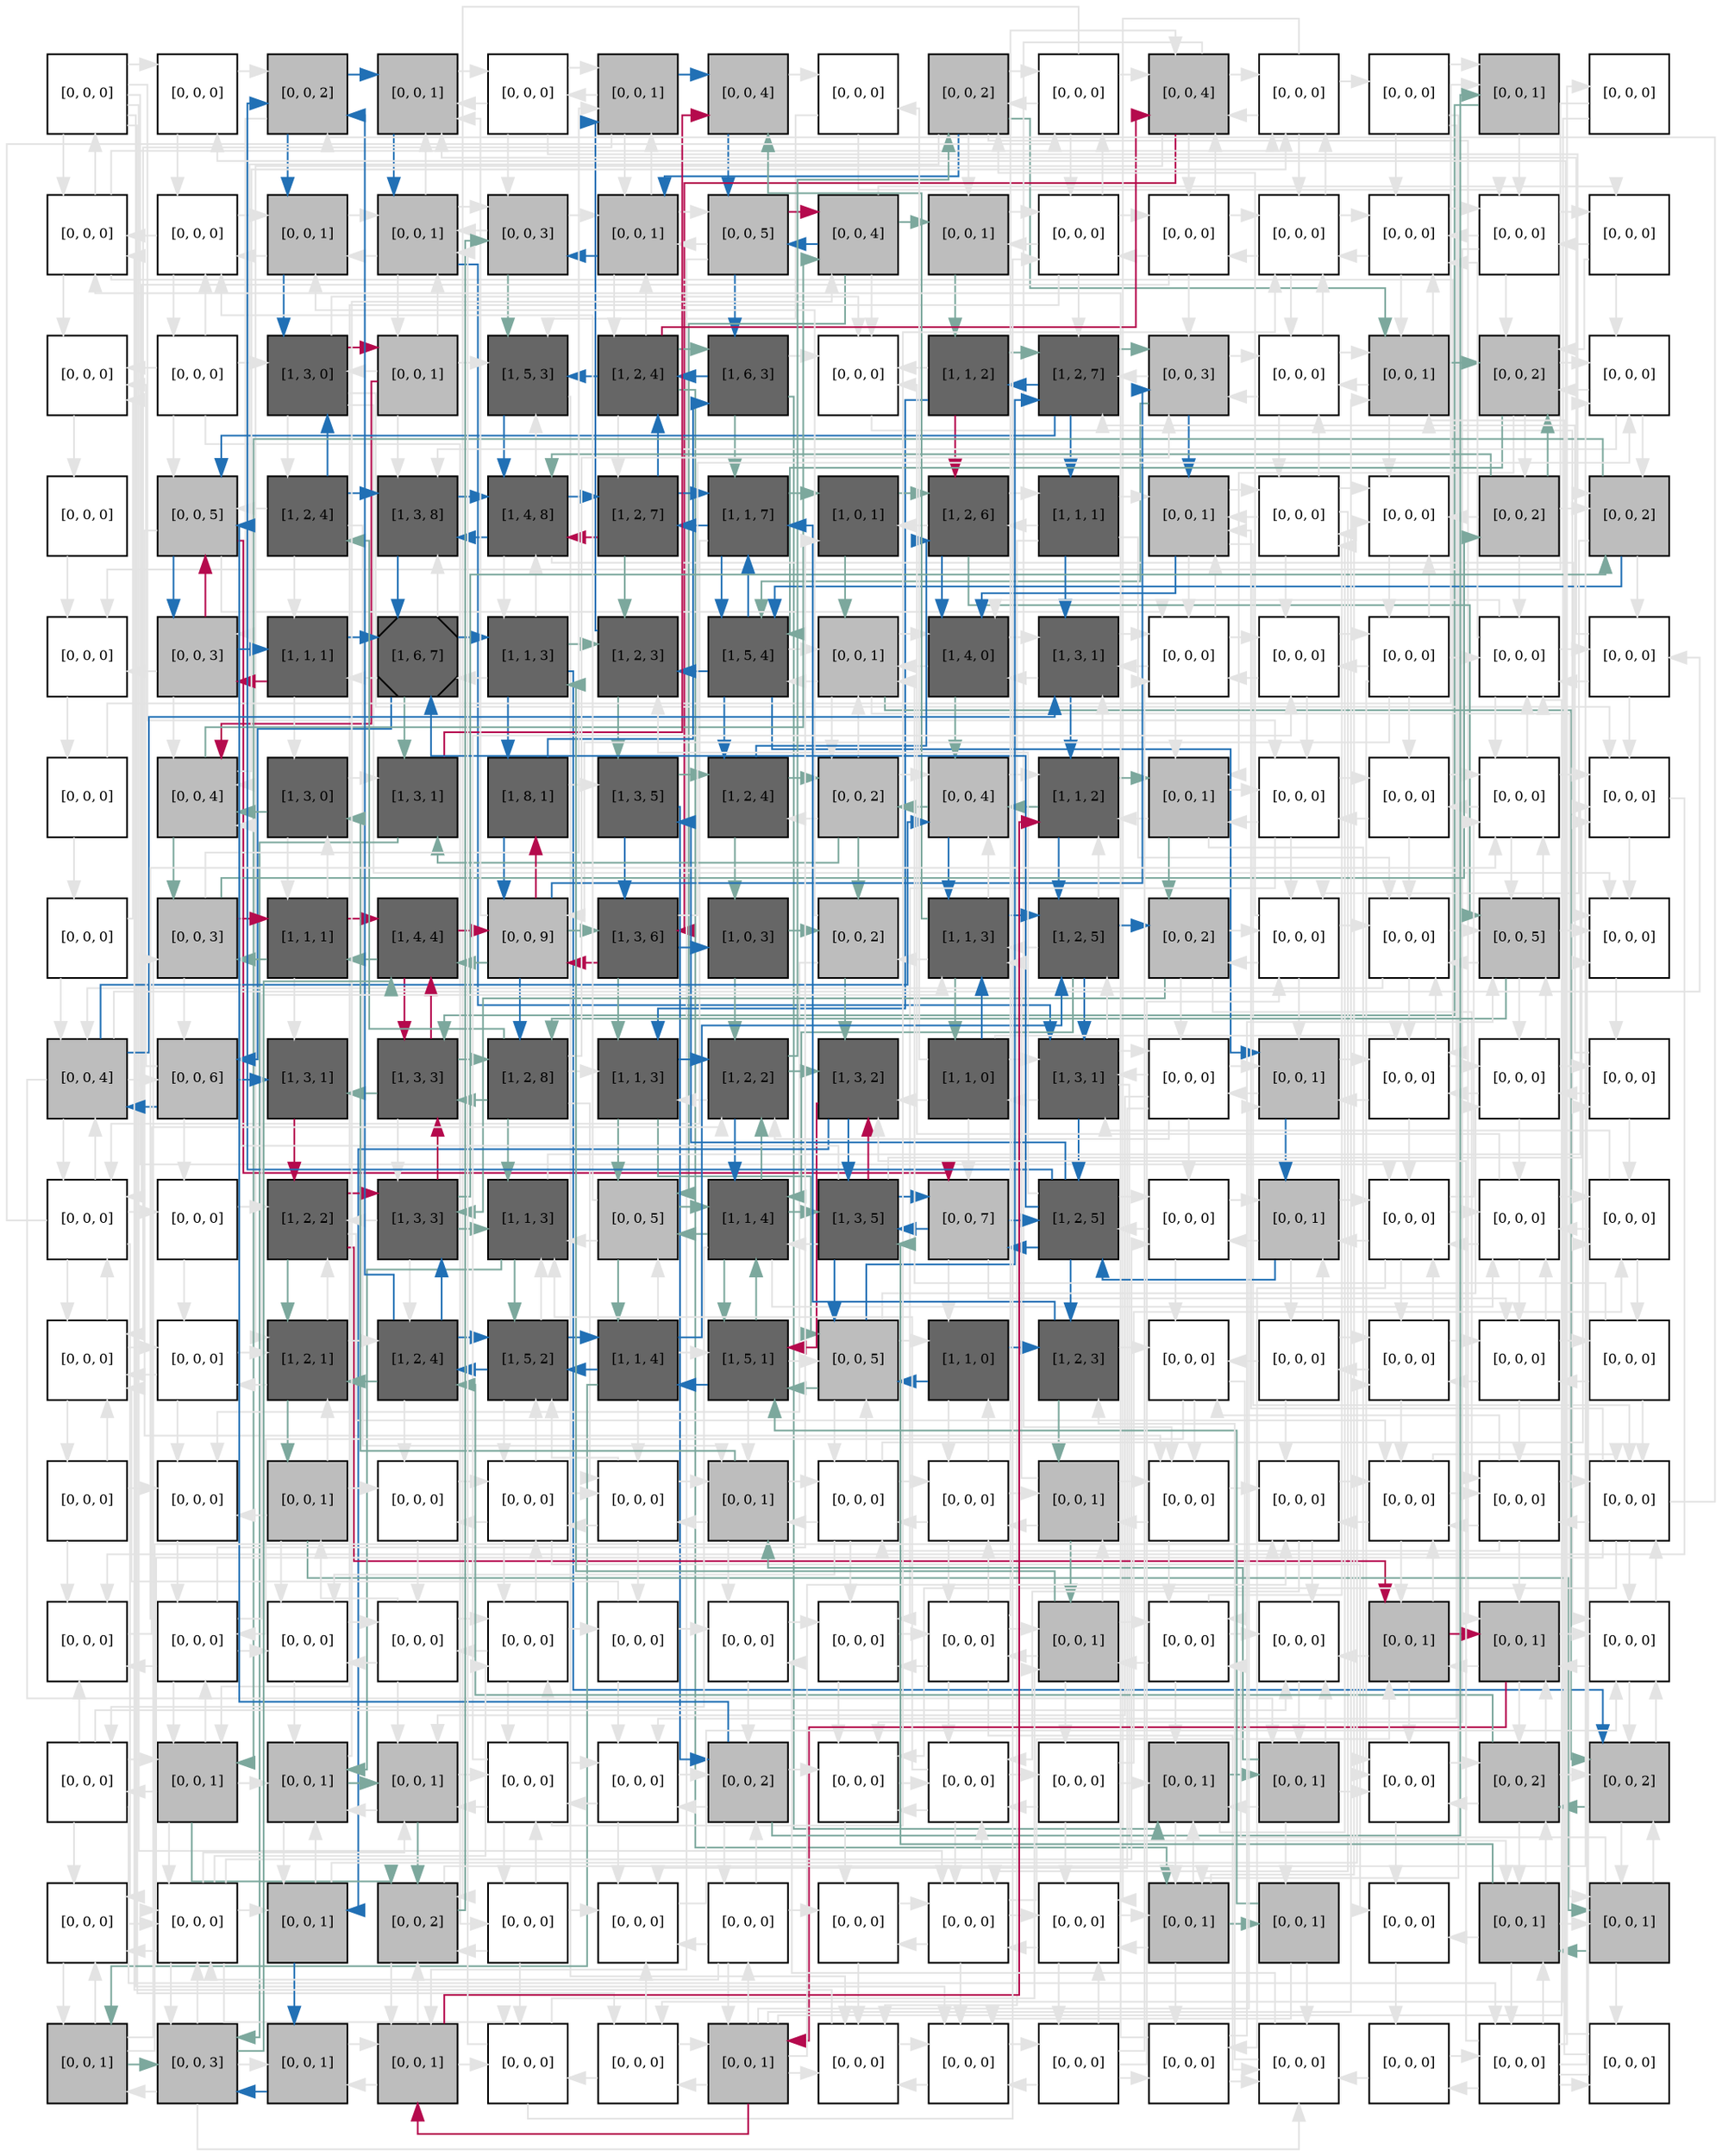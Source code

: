 digraph layout  {
rankdir=TB;
splines=ortho;
node [fixedsize=false, style=filled, width="0.6"];
edge [constraint=false];
0 [fillcolor="#FFFFFF", fontsize=8, label="[0, 0, 0]", shape=square, tooltip="name: None,\nin_degree: 1,\nout_degree: 7"];
1 [fillcolor="#FFFFFF", fontsize=8, label="[0, 0, 0]", shape=square, tooltip="name: None,\nin_degree: 2,\nout_degree: 2"];
2 [fillcolor="#bdbdbd", fontsize=8, label="[0, 0, 2]", shape=square, tooltip="name: None,\nin_degree: 4,\nout_degree: 3"];
3 [fillcolor="#bdbdbd", fontsize=8, label="[0, 0, 1]", shape=square, tooltip="name: None,\nin_degree: 5,\nout_degree: 2"];
4 [fillcolor="#FFFFFF", fontsize=8, label="[0, 0, 0]", shape=square, tooltip="name: None,\nin_degree: 2,\nout_degree: 4"];
5 [fillcolor="#bdbdbd", fontsize=8, label="[0, 0, 1]", shape=square, tooltip="name: None,\nin_degree: 4,\nout_degree: 4"];
6 [fillcolor="#bdbdbd", fontsize=8, label="[0, 0, 4]", shape=square, tooltip="name: None,\nin_degree: 3,\nout_degree: 2"];
7 [fillcolor="#FFFFFF", fontsize=8, label="[0, 0, 0]", shape=square, tooltip="name: None,\nin_degree: 2,\nout_degree: 2"];
8 [fillcolor="#bdbdbd", fontsize=8, label="[0, 0, 2]", shape=square, tooltip="name: None,\nin_degree: 3,\nout_degree: 6"];
9 [fillcolor="#FFFFFF", fontsize=8, label="[0, 0, 0]", shape=square, tooltip="name: None,\nin_degree: 3,\nout_degree: 4"];
10 [fillcolor="#bdbdbd", fontsize=8, label="[0, 0, 4]", shape=square, tooltip="name: None,\nin_degree: 5,\nout_degree: 5"];
11 [fillcolor="#FFFFFF", fontsize=8, label="[0, 0, 0]", shape=square, tooltip="name: None,\nin_degree: 4,\nout_degree: 4"];
12 [fillcolor="#FFFFFF", fontsize=8, label="[0, 0, 0]", shape=square, tooltip="name: None,\nin_degree: 1,\nout_degree: 4"];
13 [fillcolor="#bdbdbd", fontsize=8, label="[0, 0, 1]", shape=square, tooltip="name: None,\nin_degree: 3,\nout_degree: 2"];
14 [fillcolor="#FFFFFF", fontsize=8, label="[0, 0, 0]", shape=square, tooltip="name: None,\nin_degree: 1,\nout_degree: 2"];
15 [fillcolor="#FFFFFF", fontsize=8, label="[0, 0, 0]", shape=square, tooltip="name: None,\nin_degree: 4,\nout_degree: 4"];
16 [fillcolor="#FFFFFF", fontsize=8, label="[0, 0, 0]", shape=square, tooltip="name: None,\nin_degree: 4,\nout_degree: 3"];
17 [fillcolor="#bdbdbd", fontsize=8, label="[0, 0, 1]", shape=square, tooltip="name: None,\nin_degree: 4,\nout_degree: 3"];
18 [fillcolor="#bdbdbd", fontsize=8, label="[0, 0, 1]", shape=square, tooltip="name: None,\nin_degree: 5,\nout_degree: 5"];
19 [fillcolor="#bdbdbd", fontsize=8, label="[0, 0, 3]", shape=square, tooltip="name: None,\nin_degree: 4,\nout_degree: 3"];
20 [fillcolor="#bdbdbd", fontsize=8, label="[0, 0, 1]", shape=square, tooltip="name: None,\nin_degree: 5,\nout_degree: 4"];
21 [fillcolor="#bdbdbd", fontsize=8, label="[0, 0, 5]", shape=square, tooltip="name: None,\nin_degree: 3,\nout_degree: 4"];
22 [fillcolor="#bdbdbd", fontsize=8, label="[0, 0, 4]", shape=square, tooltip="name: None,\nin_degree: 3,\nout_degree: 5"];
23 [fillcolor="#bdbdbd", fontsize=8, label="[0, 0, 1]", shape=square, tooltip="name: None,\nin_degree: 3,\nout_degree: 2"];
24 [fillcolor="#FFFFFF", fontsize=8, label="[0, 0, 0]", shape=square, tooltip="name: None,\nin_degree: 4,\nout_degree: 5"];
25 [fillcolor="#FFFFFF", fontsize=8, label="[0, 0, 0]", shape=square, tooltip="name: None,\nin_degree: 3,\nout_degree: 5"];
26 [fillcolor="#FFFFFF", fontsize=8, label="[0, 0, 0]", shape=square, tooltip="name: None,\nin_degree: 5,\nout_degree: 4"];
27 [fillcolor="#FFFFFF", fontsize=8, label="[0, 0, 0]", shape=square, tooltip="name: None,\nin_degree: 5,\nout_degree: 3"];
28 [fillcolor="#FFFFFF", fontsize=8, label="[0, 0, 0]", shape=square, tooltip="name: None,\nin_degree: 4,\nout_degree: 4"];
29 [fillcolor="#FFFFFF", fontsize=8, label="[0, 0, 0]", shape=square, tooltip="name: None,\nin_degree: 2,\nout_degree: 3"];
30 [fillcolor="#FFFFFF", fontsize=8, label="[0, 0, 0]", shape=square, tooltip="name: None,\nin_degree: 4,\nout_degree: 1"];
31 [fillcolor="#FFFFFF", fontsize=8, label="[0, 0, 0]", shape=square, tooltip="name: None,\nin_degree: 1,\nout_degree: 5"];
32 [fillcolor="#666666", fontsize=8, label="[1, 3, 0]", shape=square, tooltip="name:  IgE ,\nin_degree: 4,\nout_degree: 5"];
33 [fillcolor="#bdbdbd", fontsize=8, label="[0, 0, 1]", shape=square, tooltip="name: None,\nin_degree: 2,\nout_degree: 5"];
34 [fillcolor="#666666", fontsize=8, label="[1, 5, 3]", shape=square, tooltip="name:  NE_TRetortaeformis ,\nin_degree: 5,\nout_degree: 2"];
35 [fillcolor="#666666", fontsize=8, label="[1, 2, 4]", shape=square, tooltip="name:  Bb ,\nin_degree: 3,\nout_degree: 6"];
36 [fillcolor="#666666", fontsize=8, label="[1, 6, 3]", shape=square, tooltip="name:  AP ,\nin_degree: 3,\nout_degree: 4"];
37 [fillcolor="#FFFFFF", fontsize=8, label="[0, 0, 0]", shape=square, tooltip="name: None,\nin_degree: 5,\nout_degree: 1"];
38 [fillcolor="#666666", fontsize=8, label="[1, 1, 2]", shape=square, tooltip="name:  DCII_Bacterium ,\nin_degree: 2,\nout_degree: 4"];
39 [fillcolor="#666666", fontsize=8, label="[1, 2, 7]", shape=square, tooltip="name:  BC_TRetortaeformis ,\nin_degree: 5,\nout_degree: 4"];
40 [fillcolor="#bdbdbd", fontsize=8, label="[0, 0, 3]", shape=square, tooltip="name: None,\nin_degree: 5,\nout_degree: 4"];
41 [fillcolor="#FFFFFF", fontsize=8, label="[0, 0, 0]", shape=square, tooltip="name: None,\nin_degree: 4,\nout_degree: 4"];
42 [fillcolor="#bdbdbd", fontsize=8, label="[0, 0, 1]", shape=square, tooltip="name: None,\nin_degree: 5,\nout_degree: 4"];
43 [fillcolor="#bdbdbd", fontsize=8, label="[0, 0, 2]", shape=square, tooltip="name: None,\nin_degree: 5,\nout_degree: 4"];
44 [fillcolor="#FFFFFF", fontsize=8, label="[0, 0, 0]", shape=square, tooltip="name: None,\nin_degree: 4,\nout_degree: 3"];
45 [fillcolor="#FFFFFF", fontsize=8, label="[0, 0, 0]", shape=square, tooltip="name: None,\nin_degree: 1,\nout_degree: 1"];
46 [fillcolor="#bdbdbd", fontsize=8, label="[0, 0, 5]", shape=square, tooltip="name: None,\nin_degree: 5,\nout_degree: 4"];
47 [fillcolor="#666666", fontsize=8, label="[1, 2, 4]", shape=square, tooltip="name:  PH ,\nin_degree: 2,\nout_degree: 5"];
48 [fillcolor="#666666", fontsize=8, label="[1, 3, 8]", shape=square, tooltip="name:  Th2II_TRetortaeformis ,\nin_degree: 5,\nout_degree: 2"];
49 [fillcolor="#666666", fontsize=8, label="[1, 4, 8]", shape=square, tooltip="name:  IL12II ,\nin_degree: 5,\nout_degree: 5"];
50 [fillcolor="#666666", fontsize=8, label="[1, 2, 7]", shape=square, tooltip="name:  IL5 ,\nin_degree: 3,\nout_degree: 4"];
51 [fillcolor="#666666", fontsize=8, label="[1, 1, 7]", shape=square, tooltip="name:  Oag ,\nin_degree: 4,\nout_degree: 4"];
52 [fillcolor="#666666", fontsize=8, label="[1, 0, 1]", shape=square, tooltip="name:  IS ,\nin_degree: 3,\nout_degree: 2"];
53 [fillcolor="#666666", fontsize=8, label="[1, 2, 6]", shape=square, tooltip="name:  IgA_TRetortaeformis ,\nin_degree: 4,\nout_degree: 4"];
54 [fillcolor="#666666", fontsize=8, label="[1, 1, 1]", shape=square, tooltip="name:  TTSSII ,\nin_degree: 2,\nout_degree: 5"];
55 [fillcolor="#bdbdbd", fontsize=8, label="[0, 0, 1]", shape=square, tooltip="name: None,\nin_degree: 5,\nout_degree: 4"];
56 [fillcolor="#FFFFFF", fontsize=8, label="[0, 0, 0]", shape=square, tooltip="name: None,\nin_degree: 4,\nout_degree: 5"];
57 [fillcolor="#FFFFFF", fontsize=8, label="[0, 0, 0]", shape=square, tooltip="name: None,\nin_degree: 5,\nout_degree: 1"];
58 [fillcolor="#bdbdbd", fontsize=8, label="[0, 0, 2]", shape=square, tooltip="name: None,\nin_degree: 2,\nout_degree: 5"];
59 [fillcolor="#bdbdbd", fontsize=8, label="[0, 0, 2]", shape=square, tooltip="name: None,\nin_degree: 4,\nout_degree: 4"];
60 [fillcolor="#FFFFFF", fontsize=8, label="[0, 0, 0]", shape=square, tooltip="name: None,\nin_degree: 3,\nout_degree: 1"];
61 [fillcolor="#bdbdbd", fontsize=8, label="[0, 0, 3]", shape=square, tooltip="name: None,\nin_degree: 3,\nout_degree: 4"];
62 [fillcolor="#666666", fontsize=8, label="[1, 1, 1]", shape=square, tooltip="name:  Th1I_Bacterium ,\nin_degree: 3,\nout_degree: 3"];
63 [fillcolor="#666666", fontsize=8, label="[1, 6, 7]", shape=Msquare, tooltip="name:  PIC ,\nin_degree: 4,\nout_degree: 5"];
64 [fillcolor="#666666", fontsize=8, label="[1, 1, 3]", shape=square, tooltip="name:  Th2I_TRetortaeformis ,\nin_degree: 3,\nout_degree: 5"];
65 [fillcolor="#666666", fontsize=8, label="[1, 2, 3]", shape=square, tooltip="name:  IgG_Bacterium ,\nin_degree: 4,\nout_degree: 2"];
66 [fillcolor="#666666", fontsize=8, label="[1, 5, 4]", shape=square, tooltip="name:  AD ,\nin_degree: 5,\nout_degree: 5"];
67 [fillcolor="#bdbdbd", fontsize=8, label="[0, 0, 1]", shape=square, tooltip="name: None,\nin_degree: 5,\nout_degree: 5"];
68 [fillcolor="#666666", fontsize=8, label="[1, 4, 0]", shape=square, tooltip="name:  Cb ,\nin_degree: 5,\nout_degree: 3"];
69 [fillcolor="#666666", fontsize=8, label="[1, 3, 1]", shape=square, tooltip="name:  Th1II_TRetortaeformis ,\nin_degree: 5,\nout_degree: 3"];
70 [fillcolor="#FFFFFF", fontsize=8, label="[0, 0, 0]", shape=square, tooltip="name: None,\nin_degree: 5,\nout_degree: 4"];
71 [fillcolor="#FFFFFF", fontsize=8, label="[0, 0, 0]", shape=square, tooltip="name: None,\nin_degree: 4,\nout_degree: 3"];
72 [fillcolor="#FFFFFF", fontsize=8, label="[0, 0, 0]", shape=square, tooltip="name: None,\nin_degree: 2,\nout_degree: 6"];
73 [fillcolor="#FFFFFF", fontsize=8, label="[0, 0, 0]", shape=square, tooltip="name: None,\nin_degree: 5,\nout_degree: 4"];
74 [fillcolor="#FFFFFF", fontsize=8, label="[0, 0, 0]", shape=square, tooltip="name: None,\nin_degree: 3,\nout_degree: 3"];
75 [fillcolor="#FFFFFF", fontsize=8, label="[0, 0, 0]", shape=square, tooltip="name: None,\nin_degree: 1,\nout_degree: 2"];
76 [fillcolor="#bdbdbd", fontsize=8, label="[0, 0, 4]", shape=square, tooltip="name: None,\nin_degree: 5,\nout_degree: 3"];
77 [fillcolor="#666666", fontsize=8, label="[1, 3, 0]", shape=square, tooltip="name:  MPI_Bacterium ,\nin_degree: 3,\nout_degree: 3"];
78 [fillcolor="#666666", fontsize=8, label="[1, 3, 1]", shape=square, tooltip="name:  DCI_Bacterium ,\nin_degree: 3,\nout_degree: 2"];
79 [fillcolor="#666666", fontsize=8, label="[1, 8, 1]", shape=square, tooltip="name:  IL4II ,\nin_degree: 2,\nout_degree: 3"];
80 [fillcolor="#666666", fontsize=8, label="[1, 3, 5]", shape=square, tooltip="name:  Th1II_Bacterium ,\nin_degree: 3,\nout_degree: 3"];
81 [fillcolor="#666666", fontsize=8, label="[1, 2, 4]", shape=square, tooltip="name:  TNE ,\nin_degree: 3,\nout_degree: 3"];
82 [fillcolor="#bdbdbd", fontsize=8, label="[0, 0, 2]", shape=square, tooltip="name: None,\nin_degree: 3,\nout_degree: 5"];
83 [fillcolor="#bdbdbd", fontsize=8, label="[0, 0, 4]", shape=square, tooltip="name: None,\nin_degree: 5,\nout_degree: 3"];
84 [fillcolor="#666666", fontsize=8, label="[1, 1, 2]", shape=square, tooltip="name:  Th2I_Bacterium ,\nin_degree: 5,\nout_degree: 4"];
85 [fillcolor="#bdbdbd", fontsize=8, label="[0, 0, 1]", shape=square, tooltip="name: None,\nin_degree: 4,\nout_degree: 4"];
86 [fillcolor="#FFFFFF", fontsize=8, label="[0, 0, 0]", shape=square, tooltip="name: None,\nin_degree: 4,\nout_degree: 4"];
87 [fillcolor="#FFFFFF", fontsize=8, label="[0, 0, 0]", shape=square, tooltip="name: None,\nin_degree: 3,\nout_degree: 3"];
88 [fillcolor="#FFFFFF", fontsize=8, label="[0, 0, 0]", shape=square, tooltip="name: None,\nin_degree: 5,\nout_degree: 4"];
89 [fillcolor="#FFFFFF", fontsize=8, label="[0, 0, 0]", shape=square, tooltip="name: None,\nin_degree: 5,\nout_degree: 2"];
90 [fillcolor="#FFFFFF", fontsize=8, label="[0, 0, 0]", shape=square, tooltip="name: None,\nin_degree: 1,\nout_degree: 2"];
91 [fillcolor="#bdbdbd", fontsize=8, label="[0, 0, 3]", shape=square, tooltip="name: None,\nin_degree: 3,\nout_degree: 4"];
92 [fillcolor="#666666", fontsize=8, label="[1, 1, 1]", shape=square, tooltip="name:  EC_Bacterium ,\nin_degree: 3,\nout_degree: 4"];
93 [fillcolor="#666666", fontsize=8, label="[1, 4, 4]", shape=square, tooltip="name:  IL10I_Bacterium ,\nin_degree: 4,\nout_degree: 3"];
94 [fillcolor="#bdbdbd", fontsize=8, label="[0, 0, 9]", shape=square, tooltip="name: None,\nin_degree: 4,\nout_degree: 6"];
95 [fillcolor="#666666", fontsize=8, label="[1, 3, 6]", shape=square, tooltip="name:  AgAb_Bacterium ,\nin_degree: 3,\nout_degree: 4"];
96 [fillcolor="#666666", fontsize=8, label="[1, 0, 3]", shape=square, tooltip="name: IS,\nin_degree: 2,\nout_degree: 2"];
97 [fillcolor="#bdbdbd", fontsize=8, label="[0, 0, 2]", shape=square, tooltip="name: None,\nin_degree: 3,\nout_degree: 3"];
98 [fillcolor="#666666", fontsize=8, label="[1, 1, 3]", shape=square, tooltip="name:  NE_Bacterium ,\nin_degree: 5,\nout_degree: 5"];
99 [fillcolor="#666666", fontsize=8, label="[1, 2, 5]", shape=square, tooltip="name:  IFNgII ,\nin_degree: 4,\nout_degree: 5"];
100 [fillcolor="#bdbdbd", fontsize=8, label="[0, 0, 2]", shape=square, tooltip="name: None,\nin_degree: 3,\nout_degree: 4"];
101 [fillcolor="#FFFFFF", fontsize=8, label="[0, 0, 0]", shape=square, tooltip="name: None,\nin_degree: 4,\nout_degree: 4"];
102 [fillcolor="#FFFFFF", fontsize=8, label="[0, 0, 0]", shape=square, tooltip="name: None,\nin_degree: 5,\nout_degree: 3"];
103 [fillcolor="#bdbdbd", fontsize=8, label="[0, 0, 5]", shape=square, tooltip="name: None,\nin_degree: 5,\nout_degree: 5"];
104 [fillcolor="#FFFFFF", fontsize=8, label="[0, 0, 0]", shape=square, tooltip="name: None,\nin_degree: 5,\nout_degree: 1"];
105 [fillcolor="#bdbdbd", fontsize=8, label="[0, 0, 4]", shape=square, tooltip="name: None,\nin_degree: 4,\nout_degree: 6"];
106 [fillcolor="#bdbdbd", fontsize=8, label="[0, 0, 6]", shape=square, tooltip="name: None,\nin_degree: 3,\nout_degree: 4"];
107 [fillcolor="#666666", fontsize=8, label="[1, 3, 1]", shape=square, tooltip="name:  Th2II_Bacterium ,\nin_degree: 3,\nout_degree: 1"];
108 [fillcolor="#666666", fontsize=8, label="[1, 3, 3]", shape=square, tooltip="name:  EL2 ,\nin_degree: 4,\nout_degree: 4"];
109 [fillcolor="#666666", fontsize=8, label="[1, 2, 8]", shape=square, tooltip="name:  EC_TRetortaeformis ,\nin_degree: 3,\nout_degree: 6"];
110 [fillcolor="#666666", fontsize=8, label="[1, 1, 3]", shape=square, tooltip="name:  TrI_Bacterium ,\nin_degree: 4,\nout_degree: 3"];
111 [fillcolor="#666666", fontsize=8, label="[1, 2, 2]", shape=square, tooltip="name:  IL10I ,\nin_degree: 5,\nout_degree: 4"];
112 [fillcolor="#666666", fontsize=8, label="[1, 3, 2]", shape=square, tooltip="name:  TTSSI ,\nin_degree: 5,\nout_degree: 3"];
113 [fillcolor="#666666", fontsize=8, label="[1, 1, 0]", shape=square, tooltip="name:  DCI_TRetortaeformis ,\nin_degree: 2,\nout_degree: 6"];
114 [fillcolor="#666666", fontsize=8, label="[1, 3, 1]", shape=square, tooltip="name:  TrII ,\nin_degree: 5,\nout_degree: 5"];
115 [fillcolor="#FFFFFF", fontsize=8, label="[0, 0, 0]", shape=square, tooltip="name: None,\nin_degree: 3,\nout_degree: 6"];
116 [fillcolor="#bdbdbd", fontsize=8, label="[0, 0, 1]", shape=square, tooltip="name: None,\nin_degree: 5,\nout_degree: 3"];
117 [fillcolor="#FFFFFF", fontsize=8, label="[0, 0, 0]", shape=square, tooltip="name: None,\nin_degree: 5,\nout_degree: 4"];
118 [fillcolor="#FFFFFF", fontsize=8, label="[0, 0, 0]", shape=square, tooltip="name: None,\nin_degree: 4,\nout_degree: 4"];
119 [fillcolor="#FFFFFF", fontsize=8, label="[0, 0, 0]", shape=square, tooltip="name: None,\nin_degree: 3,\nout_degree: 3"];
120 [fillcolor="#FFFFFF", fontsize=8, label="[0, 0, 0]", shape=square, tooltip="name: None,\nin_degree: 4,\nout_degree: 5"];
121 [fillcolor="#FFFFFF", fontsize=8, label="[0, 0, 0]", shape=square, tooltip="name: None,\nin_degree: 2,\nout_degree: 2"];
122 [fillcolor="#666666", fontsize=8, label="[1, 2, 2]", shape=square, tooltip="name:  BC_Bacterium ,\nin_degree: 4,\nout_degree: 4"];
123 [fillcolor="#666666", fontsize=8, label="[1, 3, 3]", shape=square, tooltip="name:  IFNgI ,\nin_degree: 4,\nout_degree: 5"];
124 [fillcolor="#666666", fontsize=8, label="[1, 1, 3]", shape=square, tooltip="name:  IL4I ,\nin_degree: 5,\nout_degree: 3"];
125 [fillcolor="#bdbdbd", fontsize=8, label="[0, 0, 5]", shape=square, tooltip="name: None,\nin_degree: 4,\nout_degree: 4"];
126 [fillcolor="#666666", fontsize=8, label="[1, 1, 4]", shape=square, tooltip="name:  IgG ,\nin_degree: 5,\nout_degree: 6"];
127 [fillcolor="#666666", fontsize=8, label="[1, 3, 5]", shape=square, tooltip="name:  IgA_Bacterium ,\nin_degree: 4,\nout_degree: 6"];
128 [fillcolor="#bdbdbd", fontsize=8, label="[0, 0, 7]", shape=square, tooltip="name: None,\nin_degree: 4,\nout_degree: 4"];
129 [fillcolor="#666666", fontsize=8, label="[1, 2, 5]", shape=square, tooltip="name:  T0 ,\nin_degree: 4,\nout_degree: 7"];
130 [fillcolor="#FFFFFF", fontsize=8, label="[0, 0, 0]", shape=square, tooltip="name: None,\nin_degree: 4,\nout_degree: 3"];
131 [fillcolor="#bdbdbd", fontsize=8, label="[0, 0, 1]", shape=square, tooltip="name: None,\nin_degree: 4,\nout_degree: 4"];
132 [fillcolor="#FFFFFF", fontsize=8, label="[0, 0, 0]", shape=square, tooltip="name: None,\nin_degree: 5,\nout_degree: 5"];
133 [fillcolor="#FFFFFF", fontsize=8, label="[0, 0, 0]", shape=square, tooltip="name: None,\nin_degree: 5,\nout_degree: 4"];
134 [fillcolor="#FFFFFF", fontsize=8, label="[0, 0, 0]", shape=square, tooltip="name: None,\nin_degree: 4,\nout_degree: 3"];
135 [fillcolor="#FFFFFF", fontsize=8, label="[0, 0, 0]", shape=square, tooltip="name: None,\nin_degree: 5,\nout_degree: 3"];
136 [fillcolor="#FFFFFF", fontsize=8, label="[0, 0, 0]", shape=square, tooltip="name: None,\nin_degree: 3,\nout_degree: 3"];
137 [fillcolor="#666666", fontsize=8, label="[1, 2, 1]", shape=square, tooltip="name:  EL ,\nin_degree: 5,\nout_degree: 4"];
138 [fillcolor="#666666", fontsize=8, label="[1, 2, 4]", shape=square, tooltip="name:  TEL ,\nin_degree: 4,\nout_degree: 5"];
139 [fillcolor="#666666", fontsize=8, label="[1, 5, 2]", shape=square, tooltip="name:  IL13 ,\nin_degree: 5,\nout_degree: 4"];
140 [fillcolor="#666666", fontsize=8, label="[1, 1, 4]", shape=square, tooltip="name:  Th1I_TRetortaeformis ,\nin_degree: 3,\nout_degree: 6"];
141 [fillcolor="#666666", fontsize=8, label="[1, 5, 1]", shape=square, tooltip="name:  IFNg_Bacterium ,\nin_degree: 5,\nout_degree: 4"];
142 [fillcolor="#bdbdbd", fontsize=8, label="[0, 0, 5]", shape=square, tooltip="name: None,\nin_degree: 5,\nout_degree: 5"];
143 [fillcolor="#666666", fontsize=8, label="[1, 1, 0]", shape=square, tooltip="name:  DCII_TRetortaeformis ,\nin_degree: 3,\nout_degree: 3"];
144 [fillcolor="#666666", fontsize=8, label="[1, 2, 3]", shape=square, tooltip="name:  DP ,\nin_degree: 3,\nout_degree: 3"];
145 [fillcolor="#FFFFFF", fontsize=8, label="[0, 0, 0]", shape=square, tooltip="name: None,\nin_degree: 4,\nout_degree: 3"];
146 [fillcolor="#FFFFFF", fontsize=8, label="[0, 0, 0]", shape=square, tooltip="name: None,\nin_degree: 2,\nout_degree: 4"];
147 [fillcolor="#FFFFFF", fontsize=8, label="[0, 0, 0]", shape=square, tooltip="name: None,\nin_degree: 4,\nout_degree: 4"];
148 [fillcolor="#FFFFFF", fontsize=8, label="[0, 0, 0]", shape=square, tooltip="name: None,\nin_degree: 4,\nout_degree: 4"];
149 [fillcolor="#FFFFFF", fontsize=8, label="[0, 0, 0]", shape=square, tooltip="name: None,\nin_degree: 2,\nout_degree: 3"];
150 [fillcolor="#FFFFFF", fontsize=8, label="[0, 0, 0]", shape=square, tooltip="name: None,\nin_degree: 1,\nout_degree: 3"];
151 [fillcolor="#FFFFFF", fontsize=8, label="[0, 0, 0]", shape=square, tooltip="name: None,\nin_degree: 4,\nout_degree: 1"];
152 [fillcolor="#bdbdbd", fontsize=8, label="[0, 0, 1]", shape=square, tooltip="name: None,\nin_degree: 2,\nout_degree: 5"];
153 [fillcolor="#FFFFFF", fontsize=8, label="[0, 0, 0]", shape=square, tooltip="name: None,\nin_degree: 3,\nout_degree: 2"];
154 [fillcolor="#FFFFFF", fontsize=8, label="[0, 0, 0]", shape=square, tooltip="name: None,\nin_degree: 4,\nout_degree: 5"];
155 [fillcolor="#FFFFFF", fontsize=8, label="[0, 0, 0]", shape=square, tooltip="name: None,\nin_degree: 4,\nout_degree: 4"];
156 [fillcolor="#bdbdbd", fontsize=8, label="[0, 0, 1]", shape=square, tooltip="name: None,\nin_degree: 5,\nout_degree: 4"];
157 [fillcolor="#FFFFFF", fontsize=8, label="[0, 0, 0]", shape=square, tooltip="name: None,\nin_degree: 4,\nout_degree: 6"];
158 [fillcolor="#FFFFFF", fontsize=8, label="[0, 0, 0]", shape=square, tooltip="name: None,\nin_degree: 4,\nout_degree: 4"];
159 [fillcolor="#bdbdbd", fontsize=8, label="[0, 0, 1]", shape=square, tooltip="name: None,\nin_degree: 4,\nout_degree: 4"];
160 [fillcolor="#FFFFFF", fontsize=8, label="[0, 0, 0]", shape=square, tooltip="name: None,\nin_degree: 4,\nout_degree: 3"];
161 [fillcolor="#FFFFFF", fontsize=8, label="[0, 0, 0]", shape=square, tooltip="name: None,\nin_degree: 5,\nout_degree: 3"];
162 [fillcolor="#FFFFFF", fontsize=8, label="[0, 0, 0]", shape=square, tooltip="name: None,\nin_degree: 5,\nout_degree: 4"];
163 [fillcolor="#FFFFFF", fontsize=8, label="[0, 0, 0]", shape=square, tooltip="name: None,\nin_degree: 4,\nout_degree: 5"];
164 [fillcolor="#FFFFFF", fontsize=8, label="[0, 0, 0]", shape=square, tooltip="name: None,\nin_degree: 5,\nout_degree: 6"];
165 [fillcolor="#FFFFFF", fontsize=8, label="[0, 0, 0]", shape=square, tooltip="name: None,\nin_degree: 4,\nout_degree: 1"];
166 [fillcolor="#FFFFFF", fontsize=8, label="[0, 0, 0]", shape=square, tooltip="name: None,\nin_degree: 3,\nout_degree: 6"];
167 [fillcolor="#FFFFFF", fontsize=8, label="[0, 0, 0]", shape=square, tooltip="name: None,\nin_degree: 4,\nout_degree: 2"];
168 [fillcolor="#FFFFFF", fontsize=8, label="[0, 0, 0]", shape=square, tooltip="name: None,\nin_degree: 3,\nout_degree: 4"];
169 [fillcolor="#FFFFFF", fontsize=8, label="[0, 0, 0]", shape=square, tooltip="name: None,\nin_degree: 4,\nout_degree: 4"];
170 [fillcolor="#FFFFFF", fontsize=8, label="[0, 0, 0]", shape=square, tooltip="name: None,\nin_degree: 2,\nout_degree: 3"];
171 [fillcolor="#FFFFFF", fontsize=8, label="[0, 0, 0]", shape=square, tooltip="name: None,\nin_degree: 3,\nout_degree: 2"];
172 [fillcolor="#FFFFFF", fontsize=8, label="[0, 0, 0]", shape=square, tooltip="name: None,\nin_degree: 4,\nout_degree: 2"];
173 [fillcolor="#FFFFFF", fontsize=8, label="[0, 0, 0]", shape=square, tooltip="name: None,\nin_degree: 3,\nout_degree: 6"];
174 [fillcolor="#bdbdbd", fontsize=8, label="[0, 0, 1]", shape=square, tooltip="name: None,\nin_degree: 4,\nout_degree: 5"];
175 [fillcolor="#FFFFFF", fontsize=8, label="[0, 0, 0]", shape=square, tooltip="name: None,\nin_degree: 4,\nout_degree: 4"];
176 [fillcolor="#FFFFFF", fontsize=8, label="[0, 0, 0]", shape=square, tooltip="name: None,\nin_degree: 5,\nout_degree: 1"];
177 [fillcolor="#bdbdbd", fontsize=8, label="[0, 0, 1]", shape=square, tooltip="name: None,\nin_degree: 4,\nout_degree: 4"];
178 [fillcolor="#bdbdbd", fontsize=8, label="[0, 0, 1]", shape=square, tooltip="name: None,\nin_degree: 5,\nout_degree: 4"];
179 [fillcolor="#FFFFFF", fontsize=8, label="[0, 0, 0]", shape=square, tooltip="name: None,\nin_degree: 5,\nout_degree: 3"];
180 [fillcolor="#FFFFFF", fontsize=8, label="[0, 0, 0]", shape=square, tooltip="name: None,\nin_degree: 2,\nout_degree: 5"];
181 [fillcolor="#bdbdbd", fontsize=8, label="[0, 0, 1]", shape=square, tooltip="name: None,\nin_degree: 4,\nout_degree: 5"];
182 [fillcolor="#bdbdbd", fontsize=8, label="[0, 0, 1]", shape=square, tooltip="name: None,\nin_degree: 5,\nout_degree: 3"];
183 [fillcolor="#bdbdbd", fontsize=8, label="[0, 0, 1]", shape=square, tooltip="name: None,\nin_degree: 5,\nout_degree: 3"];
184 [fillcolor="#FFFFFF", fontsize=8, label="[0, 0, 0]", shape=square, tooltip="name: None,\nin_degree: 4,\nout_degree: 6"];
185 [fillcolor="#FFFFFF", fontsize=8, label="[0, 0, 0]", shape=square, tooltip="name: None,\nin_degree: 4,\nout_degree: 3"];
186 [fillcolor="#bdbdbd", fontsize=8, label="[0, 0, 2]", shape=square, tooltip="name: None,\nin_degree: 4,\nout_degree: 5"];
187 [fillcolor="#FFFFFF", fontsize=8, label="[0, 0, 0]", shape=square, tooltip="name: None,\nin_degree: 5,\nout_degree: 2"];
188 [fillcolor="#FFFFFF", fontsize=8, label="[0, 0, 0]", shape=square, tooltip="name: None,\nin_degree: 5,\nout_degree: 4"];
189 [fillcolor="#FFFFFF", fontsize=8, label="[0, 0, 0]", shape=square, tooltip="name: None,\nin_degree: 2,\nout_degree: 4"];
190 [fillcolor="#bdbdbd", fontsize=8, label="[0, 0, 1]", shape=square, tooltip="name: None,\nin_degree: 5,\nout_degree: 3"];
191 [fillcolor="#bdbdbd", fontsize=8, label="[0, 0, 1]", shape=square, tooltip="name: None,\nin_degree: 3,\nout_degree: 5"];
192 [fillcolor="#FFFFFF", fontsize=8, label="[0, 0, 0]", shape=square, tooltip="name: None,\nin_degree: 5,\nout_degree: 2"];
193 [fillcolor="#bdbdbd", fontsize=8, label="[0, 0, 2]", shape=square, tooltip="name: None,\nin_degree: 4,\nout_degree: 5"];
194 [fillcolor="#bdbdbd", fontsize=8, label="[0, 0, 2]", shape=square, tooltip="name: None,\nin_degree: 5,\nout_degree: 3"];
195 [fillcolor="#FFFFFF", fontsize=8, label="[0, 0, 0]", shape=square, tooltip="name: None,\nin_degree: 4,\nout_degree: 2"];
196 [fillcolor="#FFFFFF", fontsize=8, label="[0, 0, 0]", shape=square, tooltip="name: None,\nin_degree: 5,\nout_degree: 7"];
197 [fillcolor="#bdbdbd", fontsize=8, label="[0, 0, 1]", shape=square, tooltip="name: None,\nin_degree: 3,\nout_degree: 3"];
198 [fillcolor="#bdbdbd", fontsize=8, label="[0, 0, 2]", shape=square, tooltip="name: None,\nin_degree: 5,\nout_degree: 3"];
199 [fillcolor="#FFFFFF", fontsize=8, label="[0, 0, 0]", shape=square, tooltip="name: None,\nin_degree: 2,\nout_degree: 4"];
200 [fillcolor="#FFFFFF", fontsize=8, label="[0, 0, 0]", shape=square, tooltip="name: None,\nin_degree: 5,\nout_degree: 1"];
201 [fillcolor="#FFFFFF", fontsize=8, label="[0, 0, 0]", shape=square, tooltip="name: None,\nin_degree: 2,\nout_degree: 5"];
202 [fillcolor="#FFFFFF", fontsize=8, label="[0, 0, 0]", shape=square, tooltip="name: None,\nin_degree: 3,\nout_degree: 2"];
203 [fillcolor="#FFFFFF", fontsize=8, label="[0, 0, 0]", shape=square, tooltip="name: None,\nin_degree: 5,\nout_degree: 5"];
204 [fillcolor="#FFFFFF", fontsize=8, label="[0, 0, 0]", shape=square, tooltip="name: None,\nin_degree: 5,\nout_degree: 3"];
205 [fillcolor="#bdbdbd", fontsize=8, label="[0, 0, 1]", shape=square, tooltip="name: None,\nin_degree: 4,\nout_degree: 5"];
206 [fillcolor="#bdbdbd", fontsize=8, label="[0, 0, 1]", shape=square, tooltip="name: None,\nin_degree: 2,\nout_degree: 3"];
207 [fillcolor="#FFFFFF", fontsize=8, label="[0, 0, 0]", shape=square, tooltip="name: None,\nin_degree: 3,\nout_degree: 1"];
208 [fillcolor="#bdbdbd", fontsize=8, label="[0, 0, 1]", shape=square, tooltip="name: None,\nin_degree: 4,\nout_degree: 5"];
209 [fillcolor="#bdbdbd", fontsize=8, label="[0, 0, 1]", shape=square, tooltip="name: None,\nin_degree: 4,\nout_degree: 4"];
210 [fillcolor="#bdbdbd", fontsize=8, label="[0, 0, 1]", shape=square, tooltip="name: None,\nin_degree: 3,\nout_degree: 4"];
211 [fillcolor="#bdbdbd", fontsize=8, label="[0, 0, 3]", shape=square, tooltip="name: None,\nin_degree: 4,\nout_degree: 5"];
212 [fillcolor="#bdbdbd", fontsize=8, label="[0, 0, 1]", shape=square, tooltip="name: None,\nin_degree: 3,\nout_degree: 2"];
213 [fillcolor="#bdbdbd", fontsize=8, label="[0, 0, 1]", shape=square, tooltip="name: None,\nin_degree: 4,\nout_degree: 4"];
214 [fillcolor="#FFFFFF", fontsize=8, label="[0, 0, 0]", shape=square, tooltip="name: None,\nin_degree: 4,\nout_degree: 3"];
215 [fillcolor="#FFFFFF", fontsize=8, label="[0, 0, 0]", shape=square, tooltip="name: None,\nin_degree: 3,\nout_degree: 3"];
216 [fillcolor="#bdbdbd", fontsize=8, label="[0, 0, 1]", shape=square, tooltip="name: None,\nin_degree: 3,\nout_degree: 8"];
217 [fillcolor="#FFFFFF", fontsize=8, label="[0, 0, 0]", shape=square, tooltip="name: None,\nin_degree: 5,\nout_degree: 2"];
218 [fillcolor="#FFFFFF", fontsize=8, label="[0, 0, 0]", shape=square, tooltip="name: None,\nin_degree: 5,\nout_degree: 2"];
219 [fillcolor="#FFFFFF", fontsize=8, label="[0, 0, 0]", shape=square, tooltip="name: None,\nin_degree: 2,\nout_degree: 5"];
220 [fillcolor="#FFFFFF", fontsize=8, label="[0, 0, 0]", shape=square, tooltip="name: None,\nin_degree: 3,\nout_degree: 3"];
221 [fillcolor="#FFFFFF", fontsize=8, label="[0, 0, 0]", shape=square, tooltip="name: None,\nin_degree: 5,\nout_degree: 2"];
222 [fillcolor="#FFFFFF", fontsize=8, label="[0, 0, 0]", shape=square, tooltip="name: None,\nin_degree: 2,\nout_degree: 2"];
223 [fillcolor="#FFFFFF", fontsize=8, label="[0, 0, 0]", shape=square, tooltip="name: None,\nin_degree: 3,\nout_degree: 7"];
224 [fillcolor="#FFFFFF", fontsize=8, label="[0, 0, 0]", shape=square, tooltip="name: None,\nin_degree: 2,\nout_degree: 2"];
0 -> 1  [color=grey89, style="penwidth(0.1)", tooltip=" ", weight=1];
0 -> 15  [color=grey89, style="penwidth(0.1)", tooltip=" ", weight=1];
0 -> 215  [color=grey89, style="penwidth(0.1)", tooltip=" ", weight=1];
0 -> 86  [color=grey89, style="penwidth(0.1)", tooltip=" ", weight=1];
0 -> 132  [color=grey89, style="penwidth(0.1)", tooltip=" ", weight=1];
0 -> 218  [color=grey89, style="penwidth(0.1)", tooltip=" ", weight=1];
0 -> 203  [color=grey89, style="penwidth(0.1)", tooltip=" ", weight=1];
1 -> 2  [color=grey89, style="penwidth(0.1)", tooltip=" ", weight=1];
1 -> 16  [color=grey89, style="penwidth(0.1)", tooltip=" ", weight=1];
2 -> 3  [color="#2170B5", style="penwidth(0.1)", tooltip="129( T0 ) to 114( TrII )", weight=1];
2 -> 17  [color="#2170B5", style="penwidth(0.1)", tooltip="139( IL13 ) to 32( IgE )", weight=1];
2 -> 61  [color=grey89, style="penwidth(0.1)", tooltip=" ", weight=1];
3 -> 4  [color=grey89, style="penwidth(0.1)", tooltip=" ", weight=1];
3 -> 18  [color="#2170B5", style="penwidth(0.1)", tooltip="129( T0 ) to 114( TrII )", weight=1];
4 -> 3  [color=grey89, style="penwidth(0.1)", tooltip=" ", weight=1];
4 -> 5  [color=grey89, style="penwidth(0.1)", tooltip=" ", weight=1];
4 -> 19  [color=grey89, style="penwidth(0.1)", tooltip=" ", weight=1];
4 -> 59  [color=grey89, style="penwidth(0.1)", tooltip=" ", weight=1];
5 -> 4  [color=grey89, style="penwidth(0.1)", tooltip=" ", weight=1];
5 -> 6  [color="#2170B5", style="penwidth(0.1)", tooltip="65( IgG_Bacterium ) to 36( AP )", weight=1];
5 -> 20  [color=grey89, style="penwidth(0.1)", tooltip=" ", weight=1];
5 -> 135  [color=grey89, style="penwidth(0.1)", tooltip=" ", weight=1];
6 -> 7  [color=grey89, style="penwidth(0.1)", tooltip=" ", weight=1];
6 -> 21  [color="#2170B5", style="penwidth(0.1)", tooltip="65( IgG_Bacterium ) to 36( AP )", weight=1];
7 -> 34  [color=grey89, style="penwidth(0.1)", tooltip=" ", weight=1];
7 -> 28  [color=grey89, style="penwidth(0.1)", tooltip=" ", weight=1];
8 -> 9  [color=grey89, style="penwidth(0.1)", tooltip=" ", weight=1];
8 -> 23  [color=grey89, style="penwidth(0.1)", tooltip=" ", weight=1];
8 -> 178  [color=grey89, style="penwidth(0.1)", tooltip=" ", weight=1];
8 -> 20  [color="#2170B5", style="penwidth(0.1)", tooltip="111( IL10I ) to 34( NE_TRetortaeformis )", weight=1];
8 -> 42  [color="#7CA89D", style="penwidth(0.1)", tooltip="126( IgG ) to 66( AD )", weight=1];
8 -> 76  [color=grey89, style="penwidth(0.1)", tooltip=" ", weight=1];
9 -> 8  [color=grey89, style="penwidth(0.1)", tooltip=" ", weight=1];
9 -> 10  [color=grey89, style="penwidth(0.1)", tooltip=" ", weight=1];
9 -> 24  [color=grey89, style="penwidth(0.1)", tooltip=" ", weight=1];
9 -> 198  [color=grey89, style="penwidth(0.1)", tooltip=" ", weight=1];
10 -> 11  [color=grey89, style="penwidth(0.1)", tooltip=" ", weight=1];
10 -> 25  [color=grey89, style="penwidth(0.1)", tooltip=" ", weight=1];
10 -> 160  [color=grey89, style="penwidth(0.1)", tooltip=" ", weight=1];
10 -> 95  [color="#B50A4D", style="penwidth(0.1)", tooltip="36( AP ) to 47( PH )", weight=1];
10 -> 137  [color=grey89, style="penwidth(0.1)", tooltip=" ", weight=1];
11 -> 10  [color=grey89, style="penwidth(0.1)", tooltip=" ", weight=1];
11 -> 12  [color=grey89, style="penwidth(0.1)", tooltip=" ", weight=1];
11 -> 26  [color=grey89, style="penwidth(0.1)", tooltip=" ", weight=1];
11 -> 204  [color=grey89, style="penwidth(0.1)", tooltip=" ", weight=1];
12 -> 13  [color=grey89, style="penwidth(0.1)", tooltip=" ", weight=1];
12 -> 27  [color=grey89, style="penwidth(0.1)", tooltip=" ", weight=1];
12 -> 185  [color=grey89, style="penwidth(0.1)", tooltip=" ", weight=1];
12 -> 205  [color=grey89, style="penwidth(0.1)", tooltip=" ", weight=1];
13 -> 28  [color=grey89, style="penwidth(0.1)", tooltip=" ", weight=1];
13 -> 108  [color="#7CA89D", style="penwidth(0.1)", tooltip="50( IL5 ) to 108( EL2 )", weight=1];
14 -> 60  [color=grey89, style="penwidth(0.1)", tooltip=" ", weight=1];
14 -> 215  [color=grey89, style="penwidth(0.1)", tooltip=" ", weight=1];
15 -> 0  [color=grey89, style="penwidth(0.1)", tooltip=" ", weight=1];
15 -> 30  [color=grey89, style="penwidth(0.1)", tooltip=" ", weight=1];
15 -> 117  [color=grey89, style="penwidth(0.1)", tooltip=" ", weight=1];
15 -> 11  [color=grey89, style="penwidth(0.1)", tooltip=" ", weight=1];
16 -> 15  [color=grey89, style="penwidth(0.1)", tooltip=" ", weight=1];
16 -> 17  [color=grey89, style="penwidth(0.1)", tooltip=" ", weight=1];
16 -> 31  [color=grey89, style="penwidth(0.1)", tooltip=" ", weight=1];
17 -> 16  [color=grey89, style="penwidth(0.1)", tooltip=" ", weight=1];
17 -> 18  [color=grey89, style="penwidth(0.1)", tooltip=" ", weight=1];
17 -> 32  [color="#2170B5", style="penwidth(0.1)", tooltip="139( IL13 ) to 32( IgE )", weight=1];
18 -> 3  [color=grey89, style="penwidth(0.1)", tooltip=" ", weight=1];
18 -> 17  [color=grey89, style="penwidth(0.1)", tooltip=" ", weight=1];
18 -> 19  [color=grey89, style="penwidth(0.1)", tooltip=" ", weight=1];
18 -> 33  [color=grey89, style="penwidth(0.1)", tooltip=" ", weight=1];
18 -> 114  [color="#2170B5", style="penwidth(0.1)", tooltip="129( T0 ) to 114( TrII )", weight=1];
19 -> 18  [color=grey89, style="penwidth(0.1)", tooltip=" ", weight=1];
19 -> 20  [color=grey89, style="penwidth(0.1)", tooltip=" ", weight=1];
19 -> 34  [color="#7CA89D", style="penwidth(0.1)", tooltip="123( IFNgI ) to 34( NE_TRetortaeformis )", weight=1];
20 -> 5  [color=grey89, style="penwidth(0.1)", tooltip=" ", weight=1];
20 -> 19  [color="#2170B5", style="penwidth(0.1)", tooltip="111( IL10I ) to 34( NE_TRetortaeformis )", weight=1];
20 -> 21  [color=grey89, style="penwidth(0.1)", tooltip=" ", weight=1];
20 -> 35  [color=grey89, style="penwidth(0.1)", tooltip=" ", weight=1];
21 -> 20  [color=grey89, style="penwidth(0.1)", tooltip=" ", weight=1];
21 -> 22  [color="#B50A4D", style="penwidth(0.1)", tooltip="78( DCI_Bacterium ) to 141( IFNg_Bacterium )", weight=1];
21 -> 36  [color="#2170B5", style="penwidth(0.1)", tooltip="65( IgG_Bacterium ) to 36( AP )", weight=1];
21 -> 213  [color=grey89, style="penwidth(0.1)", tooltip=" ", weight=1];
22 -> 21  [color="#2170B5", style="penwidth(0.1)", tooltip="77( MPI_Bacterium ) to 36( AP )", weight=1];
22 -> 23  [color="#7CA89D", style="penwidth(0.1)", tooltip="78( DCI_Bacterium ) to 38( DCII_Bacterium )", weight=1];
22 -> 37  [color=grey89, style="penwidth(0.1)", tooltip=" ", weight=1];
22 -> 125  [color="#7CA89D", style="penwidth(0.1)", tooltip="77( MPI_Bacterium ) to 141( IFNg_Bacterium )", weight=1];
22 -> 29  [color=grey89, style="penwidth(0.1)", tooltip=" ", weight=1];
23 -> 24  [color=grey89, style="penwidth(0.1)", tooltip=" ", weight=1];
23 -> 38  [color="#7CA89D", style="penwidth(0.1)", tooltip="78( DCI_Bacterium ) to 38( DCII_Bacterium )", weight=1];
24 -> 9  [color=grey89, style="penwidth(0.1)", tooltip=" ", weight=1];
24 -> 23  [color=grey89, style="penwidth(0.1)", tooltip=" ", weight=1];
24 -> 25  [color=grey89, style="penwidth(0.1)", tooltip=" ", weight=1];
24 -> 39  [color=grey89, style="penwidth(0.1)", tooltip=" ", weight=1];
24 -> 181  [color=grey89, style="penwidth(0.1)", tooltip=" ", weight=1];
25 -> 10  [color=grey89, style="penwidth(0.1)", tooltip=" ", weight=1];
25 -> 24  [color=grey89, style="penwidth(0.1)", tooltip=" ", weight=1];
25 -> 26  [color=grey89, style="penwidth(0.1)", tooltip=" ", weight=1];
25 -> 40  [color=grey89, style="penwidth(0.1)", tooltip=" ", weight=1];
25 -> 120  [color=grey89, style="penwidth(0.1)", tooltip=" ", weight=1];
26 -> 11  [color=grey89, style="penwidth(0.1)", tooltip=" ", weight=1];
26 -> 25  [color=grey89, style="penwidth(0.1)", tooltip=" ", weight=1];
26 -> 27  [color=grey89, style="penwidth(0.1)", tooltip=" ", weight=1];
26 -> 41  [color=grey89, style="penwidth(0.1)", tooltip=" ", weight=1];
27 -> 26  [color=grey89, style="penwidth(0.1)", tooltip=" ", weight=1];
27 -> 28  [color=grey89, style="penwidth(0.1)", tooltip=" ", weight=1];
27 -> 42  [color=grey89, style="penwidth(0.1)", tooltip=" ", weight=1];
28 -> 27  [color=grey89, style="penwidth(0.1)", tooltip=" ", weight=1];
28 -> 29  [color=grey89, style="penwidth(0.1)", tooltip=" ", weight=1];
28 -> 43  [color=grey89, style="penwidth(0.1)", tooltip=" ", weight=1];
28 -> 187  [color=grey89, style="penwidth(0.1)", tooltip=" ", weight=1];
29 -> 28  [color=grey89, style="penwidth(0.1)", tooltip=" ", weight=1];
29 -> 44  [color=grey89, style="penwidth(0.1)", tooltip=" ", weight=1];
29 -> 43  [color=grey89, style="penwidth(0.1)", tooltip=" ", weight=1];
30 -> 45  [color=grey89, style="penwidth(0.1)", tooltip=" ", weight=1];
31 -> 16  [color=grey89, style="penwidth(0.1)", tooltip=" ", weight=1];
31 -> 30  [color=grey89, style="penwidth(0.1)", tooltip=" ", weight=1];
31 -> 32  [color=grey89, style="penwidth(0.1)", tooltip=" ", weight=1];
31 -> 46  [color=grey89, style="penwidth(0.1)", tooltip=" ", weight=1];
31 -> 199  [color=grey89, style="penwidth(0.1)", tooltip=" ", weight=1];
32 -> 33  [color="#B50A4D", style="penwidth(0.1)", tooltip="32( IgE ) to 108( EL2 )", weight=1];
32 -> 47  [color=grey89, style="penwidth(0.1)", tooltip=" ", weight=1];
32 -> 104  [color=grey89, style="penwidth(0.1)", tooltip=" ", weight=1];
32 -> 37  [color=grey89, style="penwidth(0.1)", tooltip=" ", weight=1];
32 -> 89  [color=grey89, style="penwidth(0.1)", tooltip=" ", weight=1];
33 -> 18  [color=grey89, style="penwidth(0.1)", tooltip=" ", weight=1];
33 -> 32  [color=grey89, style="penwidth(0.1)", tooltip=" ", weight=1];
33 -> 34  [color=grey89, style="penwidth(0.1)", tooltip=" ", weight=1];
33 -> 48  [color=grey89, style="penwidth(0.1)", tooltip=" ", weight=1];
33 -> 76  [color="#B50A4D", style="penwidth(0.1)", tooltip="32( IgE ) to 108( EL2 )", weight=1];
34 -> 49  [color="#2170B5", style="penwidth(0.1)", tooltip="34( NE_TRetortaeformis ) to 66( AD )", weight=1];
34 -> 217  [color=grey89, style="penwidth(0.1)", tooltip=" ", weight=1];
35 -> 20  [color=grey89, style="penwidth(0.1)", tooltip=" ", weight=1];
35 -> 34  [color="#2170B5", style="penwidth(0.1)", tooltip="66( AD ) to 34( NE_TRetortaeformis )", weight=1];
35 -> 36  [color="#7CA89D", style="penwidth(0.1)", tooltip="35( Bb ) to 77( MPI_Bacterium )", weight=1];
35 -> 50  [color=grey89, style="penwidth(0.1)", tooltip=" ", weight=1];
35 -> 10  [color="#B50A4D", style="penwidth(0.1)", tooltip="36( AP ) to 47( PH )", weight=1];
35 -> 205  [color="#7CA89D", style="penwidth(0.1)", tooltip="35( Bb ) to 127( IgA_Bacterium )", weight=1];
36 -> 35  [color="#2170B5", style="penwidth(0.1)", tooltip="79( IL4II ) to 49( IL12II )", weight=1];
36 -> 37  [color=grey89, style="penwidth(0.1)", tooltip=" ", weight=1];
36 -> 51  [color="#7CA89D", style="penwidth(0.1)", tooltip="35( Bb ) to 68( Cb )", weight=1];
36 -> 190  [color="#7CA89D", style="penwidth(0.1)", tooltip="35( Bb ) to 77( MPI_Bacterium )", weight=1];
37 -> 179  [color=grey89, style="penwidth(0.1)", tooltip=" ", weight=1];
38 -> 37  [color=grey89, style="penwidth(0.1)", tooltip=" ", weight=1];
38 -> 39  [color="#7CA89D", style="penwidth(0.1)", tooltip="38( DCII_Bacterium ) to 80( Th1II_Bacterium )", weight=1];
38 -> 53  [color="#B50A4D", style="penwidth(0.1)", tooltip="39( BC_TRetortaeformis ) to 32( IgE )", weight=1];
38 -> 110  [color="#2170B5", style="penwidth(0.1)", tooltip="39( BC_TRetortaeformis ) to 126( IgG )", weight=1];
39 -> 38  [color="#2170B5", style="penwidth(0.1)", tooltip="39( BC_TRetortaeformis ) to 126( IgG )", weight=1];
39 -> 40  [color="#7CA89D", style="penwidth(0.1)", tooltip="38( DCII_Bacterium ) to 80( Th1II_Bacterium )", weight=1];
39 -> 54  [color="#2170B5", style="penwidth(0.1)", tooltip="112( TTSSI ) to 54( TTSSII )", weight=1];
39 -> 46  [color="#2170B5", style="penwidth(0.1)", tooltip="38( DCII_Bacterium ) to 129( T0 )", weight=1];
40 -> 39  [color=grey89, style="penwidth(0.1)", tooltip=" ", weight=1];
40 -> 41  [color=grey89, style="penwidth(0.1)", tooltip=" ", weight=1];
40 -> 55  [color="#2170B5", style="penwidth(0.1)", tooltip="95( AgAb_Bacterium ) to 68( Cb )", weight=1];
40 -> 66  [color="#7CA89D", style="penwidth(0.1)", tooltip="38( DCII_Bacterium ) to 80( Th1II_Bacterium )", weight=1];
41 -> 26  [color=grey89, style="penwidth(0.1)", tooltip=" ", weight=1];
41 -> 40  [color=grey89, style="penwidth(0.1)", tooltip=" ", weight=1];
41 -> 42  [color=grey89, style="penwidth(0.1)", tooltip=" ", weight=1];
41 -> 56  [color=grey89, style="penwidth(0.1)", tooltip=" ", weight=1];
42 -> 27  [color=grey89, style="penwidth(0.1)", tooltip=" ", weight=1];
42 -> 41  [color=grey89, style="penwidth(0.1)", tooltip=" ", weight=1];
42 -> 43  [color="#7CA89D", style="penwidth(0.1)", tooltip="126( IgG ) to 66( AD )", weight=1];
42 -> 57  [color=grey89, style="penwidth(0.1)", tooltip=" ", weight=1];
43 -> 44  [color=grey89, style="penwidth(0.1)", tooltip=" ", weight=1];
43 -> 58  [color=grey89, style="penwidth(0.1)", tooltip=" ", weight=1];
43 -> 66  [color="#7CA89D", style="penwidth(0.1)", tooltip="77( MPI_Bacterium ) to 66( AD )", weight=1];
43 -> 85  [color=grey89, style="penwidth(0.1)", tooltip=" ", weight=1];
44 -> 43  [color=grey89, style="penwidth(0.1)", tooltip=" ", weight=1];
44 -> 59  [color=grey89, style="penwidth(0.1)", tooltip=" ", weight=1];
44 -> 48  [color=grey89, style="penwidth(0.1)", tooltip=" ", weight=1];
45 -> 60  [color=grey89, style="penwidth(0.1)", tooltip=" ", weight=1];
46 -> 61  [color="#2170B5", style="penwidth(0.1)", tooltip="80( Th1II_Bacterium ) to 62( Th1I_Bacterium )", weight=1];
46 -> 70  [color=grey89, style="penwidth(0.1)", tooltip=" ", weight=1];
46 -> 160  [color=grey89, style="penwidth(0.1)", tooltip=" ", weight=1];
46 -> 128  [color="#B50A4D", style="penwidth(0.1)", tooltip="62( Th1I_Bacterium ) to 141( IFNg_Bacterium )", weight=1];
47 -> 32  [color="#2170B5", style="penwidth(0.1)", tooltip="79( IL4II ) to 32( IgE )", weight=1];
47 -> 46  [color=grey89, style="penwidth(0.1)", tooltip=" ", weight=1];
47 -> 48  [color="#2170B5", style="penwidth(0.1)", tooltip="47( PH ) to 35( Bb )", weight=1];
47 -> 62  [color=grey89, style="penwidth(0.1)", tooltip=" ", weight=1];
47 -> 156  [color=grey89, style="penwidth(0.1)", tooltip=" ", weight=1];
48 -> 49  [color="#2170B5", style="penwidth(0.1)", tooltip="47( PH ) to 35( Bb )", weight=1];
48 -> 63  [color="#2170B5", style="penwidth(0.1)", tooltip="49( IL12II ) to 107( Th2II_Bacterium )", weight=1];
49 -> 34  [color=grey89, style="penwidth(0.1)", tooltip=" ", weight=1];
49 -> 48  [color="#2170B5", style="penwidth(0.1)", tooltip="49( IL12II ) to 107( Th2II_Bacterium )", weight=1];
49 -> 50  [color="#2170B5", style="penwidth(0.1)", tooltip="47( PH ) to 35( Bb )", weight=1];
49 -> 64  [color=grey89, style="penwidth(0.1)", tooltip=" ", weight=1];
49 -> 104  [color=grey89, style="penwidth(0.1)", tooltip=" ", weight=1];
50 -> 35  [color="#2170B5", style="penwidth(0.1)", tooltip="66( AD ) to 34( NE_TRetortaeformis )", weight=1];
50 -> 49  [color="#B50A4D", style="penwidth(0.1)", tooltip="38( DCII_Bacterium ) to 49( IL12II )", weight=1];
50 -> 51  [color="#2170B5", style="penwidth(0.1)", tooltip="34( NE_TRetortaeformis ) to 66( AD )", weight=1];
50 -> 65  [color="#7CA89D", style="penwidth(0.1)", tooltip="50( IL5 ) to 108( EL2 )", weight=1];
51 -> 50  [color="#2170B5", style="penwidth(0.1)", tooltip="66( AD ) to 34( NE_TRetortaeformis )", weight=1];
51 -> 52  [color="#7CA89D", style="penwidth(0.1)", tooltip="35( Bb ) to 68( Cb )", weight=1];
51 -> 66  [color="#2170B5", style="penwidth(0.1)", tooltip="34( NE_TRetortaeformis ) to 66( AD )", weight=1];
51 -> 120  [color=grey89, style="penwidth(0.1)", tooltip=" ", weight=1];
52 -> 53  [color="#7CA89D", style="penwidth(0.1)", tooltip="52( IS ) to 139( IL13 )", weight=1];
52 -> 67  [color="#7CA89D", style="penwidth(0.1)", tooltip="52( IS ) to 137( EL )", weight=1];
53 -> 52  [color=grey89, style="penwidth(0.1)", tooltip=" ", weight=1];
53 -> 54  [color=grey89, style="penwidth(0.1)", tooltip=" ", weight=1];
53 -> 68  [color="#2170B5", style="penwidth(0.1)", tooltip="65( IgG_Bacterium ) to 68( Cb )", weight=1];
53 -> 103  [color="#7CA89D", style="penwidth(0.1)", tooltip="52( IS ) to 139( IL13 )", weight=1];
54 -> 53  [color=grey89, style="penwidth(0.1)", tooltip=" ", weight=1];
54 -> 55  [color=grey89, style="penwidth(0.1)", tooltip=" ", weight=1];
54 -> 69  [color="#2170B5", style="penwidth(0.1)", tooltip="54( TTSSII ) to 114( TrII )", weight=1];
54 -> 102  [color=grey89, style="penwidth(0.1)", tooltip=" ", weight=1];
54 -> 217  [color=grey89, style="penwidth(0.1)", tooltip=" ", weight=1];
55 -> 56  [color=grey89, style="penwidth(0.1)", tooltip=" ", weight=1];
55 -> 70  [color=grey89, style="penwidth(0.1)", tooltip=" ", weight=1];
55 -> 68  [color="#2170B5", style="penwidth(0.1)", tooltip="95( AgAb_Bacterium ) to 68( Cb )", weight=1];
55 -> 164  [color=grey89, style="penwidth(0.1)", tooltip=" ", weight=1];
56 -> 41  [color=grey89, style="penwidth(0.1)", tooltip=" ", weight=1];
56 -> 55  [color=grey89, style="penwidth(0.1)", tooltip=" ", weight=1];
56 -> 57  [color=grey89, style="penwidth(0.1)", tooltip=" ", weight=1];
56 -> 71  [color=grey89, style="penwidth(0.1)", tooltip=" ", weight=1];
56 -> 203  [color=grey89, style="penwidth(0.1)", tooltip=" ", weight=1];
57 -> 72  [color=grey89, style="penwidth(0.1)", tooltip=" ", weight=1];
58 -> 43  [color="#7CA89D", style="penwidth(0.1)", tooltip="77( MPI_Bacterium ) to 66( AD )", weight=1];
58 -> 57  [color=grey89, style="penwidth(0.1)", tooltip=" ", weight=1];
58 -> 59  [color=grey89, style="penwidth(0.1)", tooltip=" ", weight=1];
58 -> 73  [color=grey89, style="penwidth(0.1)", tooltip=" ", weight=1];
58 -> 49  [color="#7CA89D", style="penwidth(0.1)", tooltip="92( EC_Bacterium ) to 63( PIC )", weight=1];
59 -> 74  [color=grey89, style="penwidth(0.1)", tooltip=" ", weight=1];
59 -> 101  [color=grey89, style="penwidth(0.1)", tooltip=" ", weight=1];
59 -> 66  [color="#2170B5", style="penwidth(0.1)", tooltip="122( BC_Bacterium ) to 65( IgG_Bacterium )", weight=1];
59 -> 181  [color="#7CA89D", style="penwidth(0.1)", tooltip="123( IFNgI ) to 34( NE_TRetortaeformis )", weight=1];
60 -> 75  [color=grey89, style="penwidth(0.1)", tooltip=" ", weight=1];
61 -> 46  [color="#B50A4D", style="penwidth(0.1)", tooltip="62( Th1I_Bacterium ) to 141( IFNg_Bacterium )", weight=1];
61 -> 60  [color=grey89, style="penwidth(0.1)", tooltip=" ", weight=1];
61 -> 62  [color="#2170B5", style="penwidth(0.1)", tooltip="80( Th1II_Bacterium ) to 62( Th1I_Bacterium )", weight=1];
61 -> 76  [color=grey89, style="penwidth(0.1)", tooltip=" ", weight=1];
62 -> 61  [color="#B50A4D", style="penwidth(0.1)", tooltip="62( Th1I_Bacterium ) to 141( IFNg_Bacterium )", weight=1];
62 -> 63  [color="#2170B5", style="penwidth(0.1)", tooltip="62( Th1I_Bacterium ) to 36( AP )", weight=1];
62 -> 77  [color=grey89, style="penwidth(0.1)", tooltip=" ", weight=1];
63 -> 48  [color=grey89, style="penwidth(0.1)", tooltip=" ", weight=1];
63 -> 62  [color=grey89, style="penwidth(0.1)", tooltip=" ", weight=1];
63 -> 64  [color="#2170B5", style="penwidth(0.1)", tooltip="62( Th1I_Bacterium ) to 36( AP )", weight=1];
63 -> 78  [color="#7CA89D", style="penwidth(0.1)", tooltip="35( Bb ) to 78( DCI_Bacterium )", weight=1];
63 -> 106  [color="#2170B5", style="penwidth(0.1)", tooltip="63( PIC ) to 98( NE_Bacterium )", weight=1];
64 -> 49  [color=grey89, style="penwidth(0.1)", tooltip=" ", weight=1];
64 -> 63  [color=grey89, style="penwidth(0.1)", tooltip=" ", weight=1];
64 -> 65  [color="#7CA89D", style="penwidth(0.1)", tooltip="64( Th2I_TRetortaeformis ) to 111( IL10I )", weight=1];
64 -> 79  [color="#2170B5", style="penwidth(0.1)", tooltip="62( Th1I_Bacterium ) to 36( AP )", weight=1];
64 -> 194  [color="#2170B5", style="penwidth(0.1)", tooltip="64( Th2I_TRetortaeformis ) to 139( IL13 )", weight=1];
65 -> 80  [color="#7CA89D", style="penwidth(0.1)", tooltip="64( Th2I_TRetortaeformis ) to 111( IL10I )", weight=1];
65 -> 5  [color="#2170B5", style="penwidth(0.1)", tooltip="65( IgG_Bacterium ) to 36( AP )", weight=1];
66 -> 51  [color="#2170B5", style="penwidth(0.1)", tooltip="66( AD ) to 34( NE_TRetortaeformis )", weight=1];
66 -> 65  [color="#2170B5", style="penwidth(0.1)", tooltip="122( BC_Bacterium ) to 65( IgG_Bacterium )", weight=1];
66 -> 67  [color=grey89, style="penwidth(0.1)", tooltip=" ", weight=1];
66 -> 81  [color="#2170B5", style="penwidth(0.1)", tooltip="66( AD ) to 109( EC_TRetortaeformis )", weight=1];
66 -> 116  [color="#2170B5", style="penwidth(0.1)", tooltip="66( AD ) to 63( PIC )", weight=1];
67 -> 66  [color=grey89, style="penwidth(0.1)", tooltip=" ", weight=1];
67 -> 68  [color=grey89, style="penwidth(0.1)", tooltip=" ", weight=1];
67 -> 82  [color=grey89, style="penwidth(0.1)", tooltip=" ", weight=1];
67 -> 209  [color=grey89, style="penwidth(0.1)", tooltip=" ", weight=1];
67 -> 194  [color="#7CA89D", style="penwidth(0.1)", tooltip="52( IS ) to 137( EL )", weight=1];
68 -> 67  [color=grey89, style="penwidth(0.1)", tooltip=" ", weight=1];
68 -> 69  [color=grey89, style="penwidth(0.1)", tooltip=" ", weight=1];
68 -> 83  [color="#7CA89D", style="penwidth(0.1)", tooltip="68( Cb ) to 36( AP )", weight=1];
69 -> 68  [color=grey89, style="penwidth(0.1)", tooltip=" ", weight=1];
69 -> 70  [color=grey89, style="penwidth(0.1)", tooltip=" ", weight=1];
69 -> 84  [color="#2170B5", style="penwidth(0.1)", tooltip="54( TTSSII ) to 114( TrII )", weight=1];
70 -> 55  [color=grey89, style="penwidth(0.1)", tooltip=" ", weight=1];
70 -> 69  [color=grey89, style="penwidth(0.1)", tooltip=" ", weight=1];
70 -> 71  [color=grey89, style="penwidth(0.1)", tooltip=" ", weight=1];
70 -> 85  [color=grey89, style="penwidth(0.1)", tooltip=" ", weight=1];
71 -> 70  [color=grey89, style="penwidth(0.1)", tooltip=" ", weight=1];
71 -> 72  [color=grey89, style="penwidth(0.1)", tooltip=" ", weight=1];
71 -> 86  [color=grey89, style="penwidth(0.1)", tooltip=" ", weight=1];
72 -> 57  [color=grey89, style="penwidth(0.1)", tooltip=" ", weight=1];
72 -> 71  [color=grey89, style="penwidth(0.1)", tooltip=" ", weight=1];
72 -> 73  [color=grey89, style="penwidth(0.1)", tooltip=" ", weight=1];
72 -> 87  [color=grey89, style="penwidth(0.1)", tooltip=" ", weight=1];
72 -> 94  [color=grey89, style="penwidth(0.1)", tooltip=" ", weight=1];
72 -> 192  [color=grey89, style="penwidth(0.1)", tooltip=" ", weight=1];
73 -> 74  [color=grey89, style="penwidth(0.1)", tooltip=" ", weight=1];
73 -> 88  [color=grey89, style="penwidth(0.1)", tooltip=" ", weight=1];
73 -> 27  [color=grey89, style="penwidth(0.1)", tooltip=" ", weight=1];
73 -> 68  [color=grey89, style="penwidth(0.1)", tooltip=" ", weight=1];
74 -> 73  [color=grey89, style="penwidth(0.1)", tooltip=" ", weight=1];
74 -> 89  [color=grey89, style="penwidth(0.1)", tooltip=" ", weight=1];
74 -> 3  [color=grey89, style="penwidth(0.1)", tooltip=" ", weight=1];
75 -> 90  [color=grey89, style="penwidth(0.1)", tooltip=" ", weight=1];
75 -> 13  [color=grey89, style="penwidth(0.1)", tooltip=" ", weight=1];
76 -> 91  [color="#7CA89D", style="penwidth(0.1)", tooltip="77( MPI_Bacterium ) to 66( AD )", weight=1];
76 -> 22  [color="#7CA89D", style="penwidth(0.1)", tooltip="77( MPI_Bacterium ) to 141( IFNg_Bacterium )", weight=1];
76 -> 11  [color=grey89, style="penwidth(0.1)", tooltip=" ", weight=1];
77 -> 76  [color="#7CA89D", style="penwidth(0.1)", tooltip="77( MPI_Bacterium ) to 66( AD )", weight=1];
77 -> 78  [color=grey89, style="penwidth(0.1)", tooltip=" ", weight=1];
77 -> 92  [color=grey89, style="penwidth(0.1)", tooltip=" ", weight=1];
78 -> 6  [color="#B50A4D", style="penwidth(0.1)", tooltip="78( DCI_Bacterium ) to 141( IFNg_Bacterium )", weight=1];
78 -> 211  [color="#7CA89D", style="penwidth(0.1)", tooltip="84( Th2I_Bacterium ) to 93( IL10I_Bacterium )", weight=1];
79 -> 80  [color=grey89, style="penwidth(0.1)", tooltip=" ", weight=1];
79 -> 94  [color="#2170B5", style="penwidth(0.1)", tooltip="79( IL4II ) to 32( IgE )", weight=1];
79 -> 36  [color="#2170B5", style="penwidth(0.1)", tooltip="79( IL4II ) to 49( IL12II )", weight=1];
80 -> 81  [color="#7CA89D", style="penwidth(0.1)", tooltip="64( Th2I_TRetortaeformis ) to 111( IL10I )", weight=1];
80 -> 95  [color="#2170B5", style="penwidth(0.1)", tooltip="127( IgA_Bacterium ) to 95( AgAb_Bacterium )", weight=1];
80 -> 186  [color="#2170B5", style="penwidth(0.1)", tooltip="80( Th1II_Bacterium ) to 62( Th1I_Bacterium )", weight=1];
81 -> 82  [color="#7CA89D", style="penwidth(0.1)", tooltip="65( IgG_Bacterium ) to 112( TTSSI )", weight=1];
81 -> 96  [color="#7CA89D", style="penwidth(0.1)", tooltip="64( Th2I_TRetortaeformis ) to 111( IL10I )", weight=1];
81 -> 53  [color="#2170B5", style="penwidth(0.1)", tooltip="66( AD ) to 109( EC_TRetortaeformis )", weight=1];
82 -> 67  [color=grey89, style="penwidth(0.1)", tooltip=" ", weight=1];
82 -> 81  [color=grey89, style="penwidth(0.1)", tooltip=" ", weight=1];
82 -> 83  [color=grey89, style="penwidth(0.1)", tooltip=" ", weight=1];
82 -> 97  [color="#7CA89D", style="penwidth(0.1)", tooltip="65( IgG_Bacterium ) to 112( TTSSI )", weight=1];
82 -> 78  [color="#7CA89D", style="penwidth(0.1)", tooltip="84( Th2I_Bacterium ) to 93( IL10I_Bacterium )", weight=1];
83 -> 82  [color="#7CA89D", style="penwidth(0.1)", tooltip="84( Th2I_Bacterium ) to 93( IL10I_Bacterium )", weight=1];
83 -> 84  [color=grey89, style="penwidth(0.1)", tooltip=" ", weight=1];
83 -> 98  [color="#2170B5", style="penwidth(0.1)", tooltip="63( PIC ) to 98( NE_Bacterium )", weight=1];
84 -> 69  [color=grey89, style="penwidth(0.1)", tooltip=" ", weight=1];
84 -> 83  [color="#7CA89D", style="penwidth(0.1)", tooltip="84( Th2I_Bacterium ) to 93( IL10I_Bacterium )", weight=1];
84 -> 85  [color="#7CA89D", style="penwidth(0.1)", tooltip="84( Th2I_Bacterium ) to 139( IL13 )", weight=1];
84 -> 99  [color="#2170B5", style="penwidth(0.1)", tooltip="54( TTSSII ) to 114( TrII )", weight=1];
85 -> 84  [color=grey89, style="penwidth(0.1)", tooltip=" ", weight=1];
85 -> 86  [color=grey89, style="penwidth(0.1)", tooltip=" ", weight=1];
85 -> 100  [color="#7CA89D", style="penwidth(0.1)", tooltip="84( Th2I_Bacterium ) to 139( IL13 )", weight=1];
85 -> 192  [color=grey89, style="penwidth(0.1)", tooltip=" ", weight=1];
86 -> 85  [color=grey89, style="penwidth(0.1)", tooltip=" ", weight=1];
86 -> 87  [color=grey89, style="penwidth(0.1)", tooltip=" ", weight=1];
86 -> 101  [color=grey89, style="penwidth(0.1)", tooltip=" ", weight=1];
86 -> 172  [color=grey89, style="penwidth(0.1)", tooltip=" ", weight=1];
87 -> 86  [color=grey89, style="penwidth(0.1)", tooltip=" ", weight=1];
87 -> 88  [color=grey89, style="penwidth(0.1)", tooltip=" ", weight=1];
87 -> 102  [color=grey89, style="penwidth(0.1)", tooltip=" ", weight=1];
88 -> 73  [color=grey89, style="penwidth(0.1)", tooltip=" ", weight=1];
88 -> 87  [color=grey89, style="penwidth(0.1)", tooltip=" ", weight=1];
88 -> 89  [color=grey89, style="penwidth(0.1)", tooltip=" ", weight=1];
88 -> 103  [color=grey89, style="penwidth(0.1)", tooltip=" ", weight=1];
89 -> 104  [color=grey89, style="penwidth(0.1)", tooltip=" ", weight=1];
89 -> 165  [color=grey89, style="penwidth(0.1)", tooltip=" ", weight=1];
90 -> 105  [color=grey89, style="penwidth(0.1)", tooltip=" ", weight=1];
90 -> 30  [color=grey89, style="penwidth(0.1)", tooltip=" ", weight=1];
91 -> 92  [color="#B50A4D", style="penwidth(0.1)", tooltip="32( IgE ) to 108( EL2 )", weight=1];
91 -> 106  [color=grey89, style="penwidth(0.1)", tooltip=" ", weight=1];
91 -> 5  [color=grey89, style="penwidth(0.1)", tooltip=" ", weight=1];
91 -> 58  [color="#7CA89D", style="penwidth(0.1)", tooltip="77( MPI_Bacterium ) to 66( AD )", weight=1];
92 -> 77  [color=grey89, style="penwidth(0.1)", tooltip=" ", weight=1];
92 -> 91  [color="#7CA89D", style="penwidth(0.1)", tooltip="92( EC_Bacterium ) to 63( PIC )", weight=1];
92 -> 93  [color="#B50A4D", style="penwidth(0.1)", tooltip="32( IgE ) to 108( EL2 )", weight=1];
92 -> 107  [color=grey89, style="penwidth(0.1)", tooltip=" ", weight=1];
93 -> 92  [color="#7CA89D", style="penwidth(0.1)", tooltip="35( Bb ) to 92( EC_Bacterium )", weight=1];
93 -> 94  [color="#B50A4D", style="penwidth(0.1)", tooltip="107( Th2II_Bacterium ) to 79( IL4II )", weight=1];
93 -> 108  [color="#B50A4D", style="penwidth(0.1)", tooltip="32( IgE ) to 108( EL2 )", weight=1];
94 -> 79  [color="#B50A4D", style="penwidth(0.1)", tooltip="107( Th2II_Bacterium ) to 79( IL4II )", weight=1];
94 -> 93  [color="#7CA89D", style="penwidth(0.1)", tooltip="35( Bb ) to 92( EC_Bacterium )", weight=1];
94 -> 95  [color="#7CA89D", style="penwidth(0.1)", tooltip="93( IL10I_Bacterium ) to 141( IFNg_Bacterium )", weight=1];
94 -> 109  [color="#2170B5", style="penwidth(0.1)", tooltip="79( IL4II ) to 32( IgE )", weight=1];
94 -> 40  [color="#2170B5", style="penwidth(0.1)", tooltip="95( AgAb_Bacterium ) to 68( Cb )", weight=1];
94 -> 3  [color=grey89, style="penwidth(0.1)", tooltip=" ", weight=1];
95 -> 94  [color="#B50A4D", style="penwidth(0.1)", tooltip="36( AP ) to 47( PH )", weight=1];
95 -> 96  [color="#2170B5", style="penwidth(0.1)", tooltip="93( IL10I_Bacterium ) to 111( IL10I )", weight=1];
95 -> 110  [color="#7CA89D", style="penwidth(0.1)", tooltip="93( IL10I_Bacterium ) to 141( IFNg_Bacterium )", weight=1];
95 -> 44  [color=grey89, style="penwidth(0.1)", tooltip=" ", weight=1];
96 -> 97  [color="#7CA89D", style="penwidth(0.1)", tooltip="35( Bb ) to 112( TTSSI )", weight=1];
96 -> 111  [color="#7CA89D", style="penwidth(0.1)", tooltip="64( Th2I_TRetortaeformis ) to 111( IL10I )", weight=1];
97 -> 112  [color="#7CA89D", style="penwidth(0.1)", tooltip="65( IgG_Bacterium ) to 112( TTSSI )", weight=1];
97 -> 17  [color=grey89, style="penwidth(0.1)", tooltip=" ", weight=1];
97 -> 151  [color=grey89, style="penwidth(0.1)", tooltip=" ", weight=1];
98 -> 83  [color=grey89, style="penwidth(0.1)", tooltip=" ", weight=1];
98 -> 97  [color=grey89, style="penwidth(0.1)", tooltip=" ", weight=1];
98 -> 99  [color="#2170B5", style="penwidth(0.1)", tooltip="98( NE_Bacterium ) to 144( DP )", weight=1];
98 -> 113  [color="#7CA89D", style="penwidth(0.1)", tooltip="63( PIC ) to 113( DCI_TRetortaeformis )", weight=1];
98 -> 6  [color="#7CA89D", style="penwidth(0.1)", tooltip="68( Cb ) to 36( AP )", weight=1];
99 -> 84  [color=grey89, style="penwidth(0.1)", tooltip=" ", weight=1];
99 -> 98  [color=grey89, style="penwidth(0.1)", tooltip=" ", weight=1];
99 -> 100  [color="#2170B5", style="penwidth(0.1)", tooltip="113( DCI_TRetortaeformis ) to 123( IFNgI )", weight=1];
99 -> 114  [color="#2170B5", style="penwidth(0.1)", tooltip="54( TTSSII ) to 114( TrII )", weight=1];
99 -> 126  [color="#7CA89D", style="penwidth(0.1)", tooltip="69( Th1II_TRetortaeformis ) to 140( Th1I_TRetortaeformis )", weight=1];
100 -> 101  [color=grey89, style="penwidth(0.1)", tooltip=" ", weight=1];
100 -> 115  [color=grey89, style="penwidth(0.1)", tooltip=" ", weight=1];
100 -> 163  [color=grey89, style="penwidth(0.1)", tooltip=" ", weight=1];
100 -> 123  [color="#7CA89D", style="penwidth(0.1)", tooltip="84( Th2I_Bacterium ) to 139( IL13 )", weight=1];
101 -> 100  [color=grey89, style="penwidth(0.1)", tooltip=" ", weight=1];
101 -> 102  [color=grey89, style="penwidth(0.1)", tooltip=" ", weight=1];
101 -> 116  [color=grey89, style="penwidth(0.1)", tooltip=" ", weight=1];
101 -> 8  [color=grey89, style="penwidth(0.1)", tooltip=" ", weight=1];
102 -> 103  [color=grey89, style="penwidth(0.1)", tooltip=" ", weight=1];
102 -> 117  [color=grey89, style="penwidth(0.1)", tooltip=" ", weight=1];
102 -> 105  [color=grey89, style="penwidth(0.1)", tooltip=" ", weight=1];
103 -> 88  [color=grey89, style="penwidth(0.1)", tooltip=" ", weight=1];
103 -> 102  [color=grey89, style="penwidth(0.1)", tooltip=" ", weight=1];
103 -> 104  [color=grey89, style="penwidth(0.1)", tooltip=" ", weight=1];
103 -> 118  [color=grey89, style="penwidth(0.1)", tooltip=" ", weight=1];
103 -> 109  [color="#7CA89D", style="penwidth(0.1)", tooltip="52( IS ) to 139( IL13 )", weight=1];
104 -> 119  [color=grey89, style="penwidth(0.1)", tooltip=" ", weight=1];
105 -> 106  [color=grey89, style="penwidth(0.1)", tooltip=" ", weight=1];
105 -> 120  [color=grey89, style="penwidth(0.1)", tooltip=" ", weight=1];
105 -> 83  [color="#2170B5", style="penwidth(0.1)", tooltip="63( PIC ) to 98( NE_Bacterium )", weight=1];
105 -> 69  [color="#2170B5", style="penwidth(0.1)", tooltip="129( T0 ) to 69( Th1II_TRetortaeformis )", weight=1];
105 -> 74  [color=grey89, style="penwidth(0.1)", tooltip=" ", weight=1];
105 -> 191  [color=grey89, style="penwidth(0.1)", tooltip=" ", weight=1];
106 -> 105  [color="#2170B5", style="penwidth(0.1)", tooltip="63( PIC ) to 98( NE_Bacterium )", weight=1];
106 -> 107  [color="#2170B5", style="penwidth(0.1)", tooltip="129( T0 ) to 122( BC_Bacterium )", weight=1];
106 -> 121  [color=grey89, style="penwidth(0.1)", tooltip=" ", weight=1];
106 -> 30  [color=grey89, style="penwidth(0.1)", tooltip=" ", weight=1];
107 -> 122  [color="#B50A4D", style="penwidth(0.1)", tooltip="107( Th2II_Bacterium ) to 84( Th2I_Bacterium )", weight=1];
108 -> 93  [color="#B50A4D", style="penwidth(0.1)", tooltip="107( Th2II_Bacterium ) to 79( IL4II )", weight=1];
108 -> 107  [color="#7CA89D", style="penwidth(0.1)", tooltip="38( DCII_Bacterium ) to 107( Th2II_Bacterium )", weight=1];
108 -> 109  [color="#7CA89D", style="penwidth(0.1)", tooltip="108( EL2 ) to 50( IL5 )", weight=1];
108 -> 123  [color=grey89, style="penwidth(0.1)", tooltip=" ", weight=1];
109 -> 108  [color="#7CA89D", style="penwidth(0.1)", tooltip="38( DCII_Bacterium ) to 107( Th2II_Bacterium )", weight=1];
109 -> 110  [color=grey89, style="penwidth(0.1)", tooltip=" ", weight=1];
109 -> 124  [color="#7CA89D", style="penwidth(0.1)", tooltip="52( IS ) to 139( IL13 )", weight=1];
109 -> 47  [color="#7CA89D", style="penwidth(0.1)", tooltip="108( EL2 ) to 50( IL5 )", weight=1];
109 -> 155  [color=grey89, style="penwidth(0.1)", tooltip=" ", weight=1];
109 -> 40  [color=grey89, style="penwidth(0.1)", tooltip=" ", weight=1];
110 -> 111  [color="#2170B5", style="penwidth(0.1)", tooltip="39( BC_TRetortaeformis ) to 126( IgG )", weight=1];
110 -> 125  [color="#7CA89D", style="penwidth(0.1)", tooltip="38( DCII_Bacterium ) to 114( TrII )", weight=1];
110 -> 142  [color="#7CA89D", style="penwidth(0.1)", tooltip="93( IL10I_Bacterium ) to 141( IFNg_Bacterium )", weight=1];
111 -> 110  [color=grey89, style="penwidth(0.1)", tooltip=" ", weight=1];
111 -> 112  [color="#7CA89D", style="penwidth(0.1)", tooltip="111( IL10I ) to 63( PIC )", weight=1];
111 -> 126  [color="#2170B5", style="penwidth(0.1)", tooltip="39( BC_TRetortaeformis ) to 126( IgG )", weight=1];
111 -> 8  [color="#7CA89D", style="penwidth(0.1)", tooltip="126( IgG ) to 66( AD )", weight=1];
112 -> 127  [color="#2170B5", style="penwidth(0.1)", tooltip="112( TTSSI ) to 54( TTSSII )", weight=1];
112 -> 141  [color="#B50A4D", style="penwidth(0.1)", tooltip="62( Th1I_Bacterium ) to 141( IFNg_Bacterium )", weight=1];
112 -> 197  [color="#2170B5", style="penwidth(0.1)", tooltip="112( TTSSI ) to 93( IL10I_Bacterium )", weight=1];
113 -> 98  [color="#2170B5", style="penwidth(0.1)", tooltip="113( DCI_TRetortaeformis ) to 123( IFNgI )", weight=1];
113 -> 112  [color=grey89, style="penwidth(0.1)", tooltip=" ", weight=1];
113 -> 114  [color=grey89, style="penwidth(0.1)", tooltip=" ", weight=1];
113 -> 128  [color=grey89, style="penwidth(0.1)", tooltip=" ", weight=1];
113 -> 117  [color=grey89, style="penwidth(0.1)", tooltip=" ", weight=1];
113 -> 7  [color=grey89, style="penwidth(0.1)", tooltip=" ", weight=1];
114 -> 99  [color=grey89, style="penwidth(0.1)", tooltip=" ", weight=1];
114 -> 113  [color=grey89, style="penwidth(0.1)", tooltip=" ", weight=1];
114 -> 115  [color=grey89, style="penwidth(0.1)", tooltip=" ", weight=1];
114 -> 129  [color="#2170B5", style="penwidth(0.1)", tooltip="98( NE_Bacterium ) to 144( DP )", weight=1];
114 -> 208  [color=grey89, style="penwidth(0.1)", tooltip=" ", weight=1];
115 -> 114  [color=grey89, style="penwidth(0.1)", tooltip=" ", weight=1];
115 -> 116  [color=grey89, style="penwidth(0.1)", tooltip=" ", weight=1];
115 -> 130  [color=grey89, style="penwidth(0.1)", tooltip=" ", weight=1];
115 -> 200  [color=grey89, style="penwidth(0.1)", tooltip=" ", weight=1];
115 -> 183  [color=grey89, style="penwidth(0.1)", tooltip=" ", weight=1];
115 -> 111  [color=grey89, style="penwidth(0.1)", tooltip=" ", weight=1];
116 -> 115  [color=grey89, style="penwidth(0.1)", tooltip=" ", weight=1];
116 -> 117  [color=grey89, style="penwidth(0.1)", tooltip=" ", weight=1];
116 -> 131  [color="#2170B5", style="penwidth(0.1)", tooltip="66( AD ) to 63( PIC )", weight=1];
117 -> 102  [color=grey89, style="penwidth(0.1)", tooltip=" ", weight=1];
117 -> 116  [color=grey89, style="penwidth(0.1)", tooltip=" ", weight=1];
117 -> 118  [color=grey89, style="penwidth(0.1)", tooltip=" ", weight=1];
117 -> 132  [color=grey89, style="penwidth(0.1)", tooltip=" ", weight=1];
118 -> 103  [color=grey89, style="penwidth(0.1)", tooltip=" ", weight=1];
118 -> 117  [color=grey89, style="penwidth(0.1)", tooltip=" ", weight=1];
118 -> 119  [color=grey89, style="penwidth(0.1)", tooltip=" ", weight=1];
118 -> 133  [color=grey89, style="penwidth(0.1)", tooltip=" ", weight=1];
119 -> 118  [color=grey89, style="penwidth(0.1)", tooltip=" ", weight=1];
119 -> 134  [color=grey89, style="penwidth(0.1)", tooltip=" ", weight=1];
119 -> 39  [color=grey89, style="penwidth(0.1)", tooltip=" ", weight=1];
120 -> 105  [color=grey89, style="penwidth(0.1)", tooltip=" ", weight=1];
120 -> 121  [color=grey89, style="penwidth(0.1)", tooltip=" ", weight=1];
120 -> 135  [color=grey89, style="penwidth(0.1)", tooltip=" ", weight=1];
120 -> 9  [color=grey89, style="penwidth(0.1)", tooltip=" ", weight=1];
120 -> 195  [color=grey89, style="penwidth(0.1)", tooltip=" ", weight=1];
121 -> 122  [color=grey89, style="penwidth(0.1)", tooltip=" ", weight=1];
121 -> 136  [color=grey89, style="penwidth(0.1)", tooltip=" ", weight=1];
122 -> 123  [color="#B50A4D", style="penwidth(0.1)", tooltip="107( Th2II_Bacterium ) to 79( IL4II )", weight=1];
122 -> 137  [color="#7CA89D", style="penwidth(0.1)", tooltip="122( BC_Bacterium ) to 127( IgA_Bacterium )", weight=1];
122 -> 162  [color=grey89, style="penwidth(0.1)", tooltip=" ", weight=1];
122 -> 177  [color="#B50A4D", style="penwidth(0.1)", tooltip="107( Th2II_Bacterium ) to 84( Th2I_Bacterium )", weight=1];
123 -> 108  [color="#B50A4D", style="penwidth(0.1)", tooltip="107( Th2II_Bacterium ) to 79( IL4II )", weight=1];
123 -> 122  [color=grey89, style="penwidth(0.1)", tooltip=" ", weight=1];
123 -> 124  [color="#7CA89D", style="penwidth(0.1)", tooltip="84( Th2I_Bacterium ) to 139( IL13 )", weight=1];
123 -> 138  [color=grey89, style="penwidth(0.1)", tooltip=" ", weight=1];
123 -> 59  [color="#7CA89D", style="penwidth(0.1)", tooltip="123( IFNgI ) to 34( NE_TRetortaeformis )", weight=1];
124 -> 139  [color="#7CA89D", style="penwidth(0.1)", tooltip="52( IS ) to 139( IL13 )", weight=1];
124 -> 182  [color="#7CA89D", style="penwidth(0.1)", tooltip="124( IL4I ) to 34( NE_TRetortaeformis )", weight=1];
124 -> 89  [color=grey89, style="penwidth(0.1)", tooltip=" ", weight=1];
125 -> 124  [color=grey89, style="penwidth(0.1)", tooltip=" ", weight=1];
125 -> 126  [color="#7CA89D", style="penwidth(0.1)", tooltip="77( MPI_Bacterium ) to 141( IFNg_Bacterium )", weight=1];
125 -> 140  [color="#7CA89D", style="penwidth(0.1)", tooltip="69( Th1II_TRetortaeformis ) to 140( Th1I_TRetortaeformis )", weight=1];
125 -> 16  [color=grey89, style="penwidth(0.1)", tooltip=" ", weight=1];
126 -> 111  [color="#7CA89D", style="penwidth(0.1)", tooltip="126( IgG ) to 66( AD )", weight=1];
126 -> 125  [color="#7CA89D", style="penwidth(0.1)", tooltip="69( Th1II_TRetortaeformis ) to 140( Th1I_TRetortaeformis )", weight=1];
126 -> 127  [color="#7CA89D", style="penwidth(0.1)", tooltip="35( Bb ) to 127( IgA_Bacterium )", weight=1];
126 -> 141  [color="#7CA89D", style="penwidth(0.1)", tooltip="77( MPI_Bacterium ) to 141( IFNg_Bacterium )", weight=1];
126 -> 180  [color=grey89, style="penwidth(0.1)", tooltip=" ", weight=1];
126 -> 133  [color=grey89, style="penwidth(0.1)", tooltip=" ", weight=1];
127 -> 112  [color="#B50A4D", style="penwidth(0.1)", tooltip="62( Th1I_Bacterium ) to 141( IFNg_Bacterium )", weight=1];
127 -> 126  [color=grey89, style="penwidth(0.1)", tooltip=" ", weight=1];
127 -> 128  [color="#2170B5", style="penwidth(0.1)", tooltip="127( IgA_Bacterium ) to 95( AgAb_Bacterium )", weight=1];
127 -> 142  [color="#2170B5", style="penwidth(0.1)", tooltip="112( TTSSI ) to 54( TTSSII )", weight=1];
127 -> 76  [color=grey89, style="penwidth(0.1)", tooltip=" ", weight=1];
127 -> 89  [color=grey89, style="penwidth(0.1)", tooltip=" ", weight=1];
128 -> 127  [color="#2170B5", style="penwidth(0.1)", tooltip="129( T0 ) to 39( BC_TRetortaeformis )", weight=1];
128 -> 129  [color="#2170B5", style="penwidth(0.1)", tooltip="127( IgA_Bacterium ) to 95( AgAb_Bacterium )", weight=1];
128 -> 143  [color=grey89, style="penwidth(0.1)", tooltip=" ", weight=1];
128 -> 148  [color=grey89, style="penwidth(0.1)", tooltip=" ", weight=1];
129 -> 128  [color="#2170B5", style="penwidth(0.1)", tooltip="129( T0 ) to 39( BC_TRetortaeformis )", weight=1];
129 -> 130  [color=grey89, style="penwidth(0.1)", tooltip=" ", weight=1];
129 -> 144  [color="#2170B5", style="penwidth(0.1)", tooltip="112( TTSSI ) to 144( DP )", weight=1];
129 -> 80  [color="#2170B5", style="penwidth(0.1)", tooltip="127( IgA_Bacterium ) to 95( AgAb_Bacterium )", weight=1];
129 -> 65  [color=grey89, style="penwidth(0.1)", tooltip=" ", weight=1];
129 -> 2  [color="#2170B5", style="penwidth(0.1)", tooltip="129( T0 ) to 114( TrII )", weight=1];
129 -> 63  [color="#2170B5", style="penwidth(0.1)", tooltip="66( AD ) to 63( PIC )", weight=1];
130 -> 129  [color=grey89, style="penwidth(0.1)", tooltip=" ", weight=1];
130 -> 131  [color=grey89, style="penwidth(0.1)", tooltip=" ", weight=1];
130 -> 145  [color=grey89, style="penwidth(0.1)", tooltip=" ", weight=1];
131 -> 130  [color=grey89, style="penwidth(0.1)", tooltip=" ", weight=1];
131 -> 132  [color=grey89, style="penwidth(0.1)", tooltip=" ", weight=1];
131 -> 146  [color=grey89, style="penwidth(0.1)", tooltip=" ", weight=1];
131 -> 129  [color="#2170B5", style="penwidth(0.1)", tooltip="66( AD ) to 63( PIC )", weight=1];
132 -> 131  [color=grey89, style="penwidth(0.1)", tooltip=" ", weight=1];
132 -> 133  [color=grey89, style="penwidth(0.1)", tooltip=" ", weight=1];
132 -> 147  [color=grey89, style="penwidth(0.1)", tooltip=" ", weight=1];
132 -> 220  [color=grey89, style="penwidth(0.1)", tooltip=" ", weight=1];
132 -> 88  [color=grey89, style="penwidth(0.1)", tooltip=" ", weight=1];
133 -> 132  [color=grey89, style="penwidth(0.1)", tooltip=" ", weight=1];
133 -> 134  [color=grey89, style="penwidth(0.1)", tooltip=" ", weight=1];
133 -> 148  [color=grey89, style="penwidth(0.1)", tooltip=" ", weight=1];
133 -> 37  [color=grey89, style="penwidth(0.1)", tooltip=" ", weight=1];
134 -> 133  [color=grey89, style="penwidth(0.1)", tooltip=" ", weight=1];
134 -> 149  [color=grey89, style="penwidth(0.1)", tooltip=" ", weight=1];
134 -> 114  [color=grey89, style="penwidth(0.1)", tooltip=" ", weight=1];
135 -> 120  [color=grey89, style="penwidth(0.1)", tooltip=" ", weight=1];
135 -> 136  [color=grey89, style="penwidth(0.1)", tooltip=" ", weight=1];
135 -> 150  [color=grey89, style="penwidth(0.1)", tooltip=" ", weight=1];
136 -> 135  [color=grey89, style="penwidth(0.1)", tooltip=" ", weight=1];
136 -> 137  [color=grey89, style="penwidth(0.1)", tooltip=" ", weight=1];
136 -> 151  [color=grey89, style="penwidth(0.1)", tooltip=" ", weight=1];
137 -> 122  [color=grey89, style="penwidth(0.1)", tooltip=" ", weight=1];
137 -> 136  [color=grey89, style="penwidth(0.1)", tooltip=" ", weight=1];
137 -> 138  [color=grey89, style="penwidth(0.1)", tooltip=" ", weight=1];
137 -> 152  [color="#7CA89D", style="penwidth(0.1)", tooltip="122( BC_Bacterium ) to 127( IgA_Bacterium )", weight=1];
138 -> 123  [color="#2170B5", style="penwidth(0.1)", tooltip="141( IFNg_Bacterium ) to 123( IFNgI )", weight=1];
138 -> 137  [color="#7CA89D", style="penwidth(0.1)", tooltip="52( IS ) to 137( EL )", weight=1];
138 -> 139  [color="#2170B5", style="penwidth(0.1)", tooltip="64( Th2I_TRetortaeformis ) to 139( IL13 )", weight=1];
138 -> 153  [color=grey89, style="penwidth(0.1)", tooltip=" ", weight=1];
138 -> 2  [color="#2170B5", style="penwidth(0.1)", tooltip="139( IL13 ) to 32( IgE )", weight=1];
139 -> 124  [color=grey89, style="penwidth(0.1)", tooltip=" ", weight=1];
139 -> 138  [color="#2170B5", style="penwidth(0.1)", tooltip="139( IL13 ) to 32( IgE )", weight=1];
139 -> 140  [color="#2170B5", style="penwidth(0.1)", tooltip="123( IFNgI ) to 99( IFNgII )", weight=1];
139 -> 154  [color=grey89, style="penwidth(0.1)", tooltip=" ", weight=1];
140 -> 125  [color=grey89, style="penwidth(0.1)", tooltip=" ", weight=1];
140 -> 139  [color="#2170B5", style="penwidth(0.1)", tooltip="141( IFNg_Bacterium ) to 123( IFNgI )", weight=1];
140 -> 141  [color=grey89, style="penwidth(0.1)", tooltip=" ", weight=1];
140 -> 155  [color=grey89, style="penwidth(0.1)", tooltip=" ", weight=1];
140 -> 210  [color="#7CA89D", style="penwidth(0.1)", tooltip="110( TrI_Bacterium ) to 93( IL10I_Bacterium )", weight=1];
140 -> 99  [color="#2170B5", style="penwidth(0.1)", tooltip="123( IFNgI ) to 99( IFNgII )", weight=1];
141 -> 126  [color="#7CA89D", style="penwidth(0.1)", tooltip="35( Bb ) to 127( IgA_Bacterium )", weight=1];
141 -> 140  [color="#2170B5", style="penwidth(0.1)", tooltip="141( IFNg_Bacterium ) to 123( IFNgI )", weight=1];
141 -> 142  [color=grey89, style="penwidth(0.1)", tooltip=" ", weight=1];
141 -> 156  [color=grey89, style="penwidth(0.1)", tooltip=" ", weight=1];
142 -> 141  [color="#7CA89D", style="penwidth(0.1)", tooltip="93( IL10I_Bacterium ) to 141( IFNg_Bacterium )", weight=1];
142 -> 143  [color=grey89, style="penwidth(0.1)", tooltip=" ", weight=1];
142 -> 157  [color=grey89, style="penwidth(0.1)", tooltip=" ", weight=1];
142 -> 118  [color=grey89, style="penwidth(0.1)", tooltip=" ", weight=1];
142 -> 39  [color="#2170B5", style="penwidth(0.1)", tooltip="112( TTSSI ) to 54( TTSSII )", weight=1];
143 -> 142  [color="#2170B5", style="penwidth(0.1)", tooltip="143( DCII_TRetortaeformis ) to 69( Th1II_TRetortaeformis )", weight=1];
143 -> 144  [color="#2170B5", style="penwidth(0.1)", tooltip="143( DCII_TRetortaeformis ) to 49( IL12II )", weight=1];
143 -> 158  [color=grey89, style="penwidth(0.1)", tooltip=" ", weight=1];
144 -> 145  [color=grey89, style="penwidth(0.1)", tooltip=" ", weight=1];
144 -> 159  [color="#7CA89D", style="penwidth(0.1)", tooltip="143( DCII_TRetortaeformis ) to 79( IL4II )", weight=1];
144 -> 51  [color="#2170B5", style="penwidth(0.1)", tooltip="143( DCII_TRetortaeformis ) to 49( IL12II )", weight=1];
145 -> 160  [color=grey89, style="penwidth(0.1)", tooltip=" ", weight=1];
145 -> 175  [color=grey89, style="penwidth(0.1)", tooltip=" ", weight=1];
145 -> 166  [color=grey89, style="penwidth(0.1)", tooltip=" ", weight=1];
146 -> 131  [color=grey89, style="penwidth(0.1)", tooltip=" ", weight=1];
146 -> 145  [color=grey89, style="penwidth(0.1)", tooltip=" ", weight=1];
146 -> 147  [color=grey89, style="penwidth(0.1)", tooltip=" ", weight=1];
146 -> 161  [color=grey89, style="penwidth(0.1)", tooltip=" ", weight=1];
147 -> 132  [color=grey89, style="penwidth(0.1)", tooltip=" ", weight=1];
147 -> 146  [color=grey89, style="penwidth(0.1)", tooltip=" ", weight=1];
147 -> 148  [color=grey89, style="penwidth(0.1)", tooltip=" ", weight=1];
147 -> 162  [color=grey89, style="penwidth(0.1)", tooltip=" ", weight=1];
148 -> 133  [color=grey89, style="penwidth(0.1)", tooltip=" ", weight=1];
148 -> 147  [color=grey89, style="penwidth(0.1)", tooltip=" ", weight=1];
148 -> 149  [color=grey89, style="penwidth(0.1)", tooltip=" ", weight=1];
148 -> 163  [color=grey89, style="penwidth(0.1)", tooltip=" ", weight=1];
149 -> 148  [color=grey89, style="penwidth(0.1)", tooltip=" ", weight=1];
149 -> 164  [color=grey89, style="penwidth(0.1)", tooltip=" ", weight=1];
149 -> 67  [color=grey89, style="penwidth(0.1)", tooltip=" ", weight=1];
150 -> 135  [color=grey89, style="penwidth(0.1)", tooltip=" ", weight=1];
150 -> 151  [color=grey89, style="penwidth(0.1)", tooltip=" ", weight=1];
150 -> 165  [color=grey89, style="penwidth(0.1)", tooltip=" ", weight=1];
151 -> 166  [color=grey89, style="penwidth(0.1)", tooltip=" ", weight=1];
152 -> 137  [color=grey89, style="penwidth(0.1)", tooltip=" ", weight=1];
152 -> 151  [color=grey89, style="penwidth(0.1)", tooltip=" ", weight=1];
152 -> 153  [color=grey89, style="penwidth(0.1)", tooltip=" ", weight=1];
152 -> 167  [color=grey89, style="penwidth(0.1)", tooltip=" ", weight=1];
152 -> 209  [color="#7CA89D", style="penwidth(0.1)", tooltip="122( BC_Bacterium ) to 127( IgA_Bacterium )", weight=1];
153 -> 154  [color=grey89, style="penwidth(0.1)", tooltip=" ", weight=1];
153 -> 168  [color=grey89, style="penwidth(0.1)", tooltip=" ", weight=1];
154 -> 139  [color=grey89, style="penwidth(0.1)", tooltip=" ", weight=1];
154 -> 153  [color=grey89, style="penwidth(0.1)", tooltip=" ", weight=1];
154 -> 155  [color=grey89, style="penwidth(0.1)", tooltip=" ", weight=1];
154 -> 169  [color=grey89, style="penwidth(0.1)", tooltip=" ", weight=1];
154 -> 207  [color=grey89, style="penwidth(0.1)", tooltip=" ", weight=1];
155 -> 154  [color=grey89, style="penwidth(0.1)", tooltip=" ", weight=1];
155 -> 156  [color=grey89, style="penwidth(0.1)", tooltip=" ", weight=1];
155 -> 170  [color=grey89, style="penwidth(0.1)", tooltip=" ", weight=1];
155 -> 139  [color=grey89, style="penwidth(0.1)", tooltip=" ", weight=1];
156 -> 155  [color=grey89, style="penwidth(0.1)", tooltip=" ", weight=1];
156 -> 157  [color=grey89, style="penwidth(0.1)", tooltip=" ", weight=1];
156 -> 171  [color=grey89, style="penwidth(0.1)", tooltip=" ", weight=1];
156 -> 77  [color="#7CA89D", style="penwidth(0.1)", tooltip="35( Bb ) to 77( MPI_Bacterium )", weight=1];
157 -> 142  [color=grey89, style="penwidth(0.1)", tooltip=" ", weight=1];
157 -> 156  [color=grey89, style="penwidth(0.1)", tooltip=" ", weight=1];
157 -> 158  [color=grey89, style="penwidth(0.1)", tooltip=" ", weight=1];
157 -> 172  [color=grey89, style="penwidth(0.1)", tooltip=" ", weight=1];
157 -> 167  [color=grey89, style="penwidth(0.1)", tooltip=" ", weight=1];
157 -> 119  [color=grey89, style="penwidth(0.1)", tooltip=" ", weight=1];
158 -> 143  [color=grey89, style="penwidth(0.1)", tooltip=" ", weight=1];
158 -> 157  [color=grey89, style="penwidth(0.1)", tooltip=" ", weight=1];
158 -> 159  [color=grey89, style="penwidth(0.1)", tooltip=" ", weight=1];
158 -> 173  [color=grey89, style="penwidth(0.1)", tooltip=" ", weight=1];
159 -> 158  [color=grey89, style="penwidth(0.1)", tooltip=" ", weight=1];
159 -> 160  [color=grey89, style="penwidth(0.1)", tooltip=" ", weight=1];
159 -> 174  [color="#7CA89D", style="penwidth(0.1)", tooltip="143( DCII_TRetortaeformis ) to 79( IL4II )", weight=1];
159 -> 98  [color=grey89, style="penwidth(0.1)", tooltip=" ", weight=1];
160 -> 159  [color=grey89, style="penwidth(0.1)", tooltip=" ", weight=1];
160 -> 161  [color=grey89, style="penwidth(0.1)", tooltip=" ", weight=1];
160 -> 175  [color=grey89, style="penwidth(0.1)", tooltip=" ", weight=1];
161 -> 162  [color=grey89, style="penwidth(0.1)", tooltip=" ", weight=1];
161 -> 176  [color=grey89, style="penwidth(0.1)", tooltip=" ", weight=1];
161 -> 188  [color=grey89, style="penwidth(0.1)", tooltip=" ", weight=1];
162 -> 161  [color=grey89, style="penwidth(0.1)", tooltip=" ", weight=1];
162 -> 163  [color=grey89, style="penwidth(0.1)", tooltip=" ", weight=1];
162 -> 177  [color=grey89, style="penwidth(0.1)", tooltip=" ", weight=1];
162 -> 164  [color=grey89, style="penwidth(0.1)", tooltip=" ", weight=1];
163 -> 162  [color=grey89, style="penwidth(0.1)", tooltip=" ", weight=1];
163 -> 164  [color=grey89, style="penwidth(0.1)", tooltip=" ", weight=1];
163 -> 178  [color=grey89, style="penwidth(0.1)", tooltip=" ", weight=1];
163 -> 145  [color=grey89, style="penwidth(0.1)", tooltip=" ", weight=1];
163 -> 157  [color=grey89, style="penwidth(0.1)", tooltip=" ", weight=1];
164 -> 163  [color=grey89, style="penwidth(0.1)", tooltip=" ", weight=1];
164 -> 179  [color=grey89, style="penwidth(0.1)", tooltip=" ", weight=1];
164 -> 187  [color=grey89, style="penwidth(0.1)", tooltip=" ", weight=1];
164 -> 2  [color=grey89, style="penwidth(0.1)", tooltip=" ", weight=1];
164 -> 55  [color=grey89, style="penwidth(0.1)", tooltip=" ", weight=1];
164 -> 196  [color=grey89, style="penwidth(0.1)", tooltip=" ", weight=1];
165 -> 111  [color=grey89, style="penwidth(0.1)", tooltip=" ", weight=1];
166 -> 165  [color=grey89, style="penwidth(0.1)", tooltip=" ", weight=1];
166 -> 167  [color=grey89, style="penwidth(0.1)", tooltip=" ", weight=1];
166 -> 181  [color=grey89, style="penwidth(0.1)", tooltip=" ", weight=1];
166 -> 98  [color=grey89, style="penwidth(0.1)", tooltip=" ", weight=1];
166 -> 88  [color=grey89, style="penwidth(0.1)", tooltip=" ", weight=1];
166 -> 52  [color=grey89, style="penwidth(0.1)", tooltip=" ", weight=1];
167 -> 168  [color=grey89, style="penwidth(0.1)", tooltip=" ", weight=1];
167 -> 182  [color=grey89, style="penwidth(0.1)", tooltip=" ", weight=1];
168 -> 167  [color=grey89, style="penwidth(0.1)", tooltip=" ", weight=1];
168 -> 169  [color=grey89, style="penwidth(0.1)", tooltip=" ", weight=1];
168 -> 183  [color=grey89, style="penwidth(0.1)", tooltip=" ", weight=1];
168 -> 152  [color=grey89, style="penwidth(0.1)", tooltip=" ", weight=1];
169 -> 154  [color=grey89, style="penwidth(0.1)", tooltip=" ", weight=1];
169 -> 168  [color=grey89, style="penwidth(0.1)", tooltip=" ", weight=1];
169 -> 170  [color=grey89, style="penwidth(0.1)", tooltip=" ", weight=1];
169 -> 184  [color=grey89, style="penwidth(0.1)", tooltip=" ", weight=1];
170 -> 171  [color=grey89, style="penwidth(0.1)", tooltip=" ", weight=1];
170 -> 185  [color=grey89, style="penwidth(0.1)", tooltip=" ", weight=1];
170 -> 135  [color=grey89, style="penwidth(0.1)", tooltip=" ", weight=1];
171 -> 172  [color=grey89, style="penwidth(0.1)", tooltip=" ", weight=1];
171 -> 186  [color=grey89, style="penwidth(0.1)", tooltip=" ", weight=1];
172 -> 173  [color=grey89, style="penwidth(0.1)", tooltip=" ", weight=1];
172 -> 187  [color=grey89, style="penwidth(0.1)", tooltip=" ", weight=1];
173 -> 158  [color=grey89, style="penwidth(0.1)", tooltip=" ", weight=1];
173 -> 172  [color=grey89, style="penwidth(0.1)", tooltip=" ", weight=1];
173 -> 174  [color=grey89, style="penwidth(0.1)", tooltip=" ", weight=1];
173 -> 188  [color=grey89, style="penwidth(0.1)", tooltip=" ", weight=1];
173 -> 10  [color=grey89, style="penwidth(0.1)", tooltip=" ", weight=1];
173 -> 221  [color=grey89, style="penwidth(0.1)", tooltip=" ", weight=1];
174 -> 159  [color=grey89, style="penwidth(0.1)", tooltip=" ", weight=1];
174 -> 173  [color=grey89, style="penwidth(0.1)", tooltip=" ", weight=1];
174 -> 175  [color=grey89, style="penwidth(0.1)", tooltip=" ", weight=1];
174 -> 189  [color=grey89, style="penwidth(0.1)", tooltip=" ", weight=1];
174 -> 64  [color="#7CA89D", style="penwidth(0.1)", tooltip="143( DCII_TRetortaeformis ) to 79( IL4II )", weight=1];
175 -> 174  [color=grey89, style="penwidth(0.1)", tooltip=" ", weight=1];
175 -> 176  [color=grey89, style="penwidth(0.1)", tooltip=" ", weight=1];
175 -> 190  [color=grey89, style="penwidth(0.1)", tooltip=" ", weight=1];
175 -> 56  [color=grey89, style="penwidth(0.1)", tooltip=" ", weight=1];
176 -> 191  [color=grey89, style="penwidth(0.1)", tooltip=" ", weight=1];
177 -> 162  [color=grey89, style="penwidth(0.1)", tooltip=" ", weight=1];
177 -> 176  [color=grey89, style="penwidth(0.1)", tooltip=" ", weight=1];
177 -> 178  [color="#B50A4D", style="penwidth(0.1)", tooltip="107( Th2II_Bacterium ) to 84( Th2I_Bacterium )", weight=1];
177 -> 192  [color=grey89, style="penwidth(0.1)", tooltip=" ", weight=1];
178 -> 177  [color=grey89, style="penwidth(0.1)", tooltip=" ", weight=1];
178 -> 179  [color=grey89, style="penwidth(0.1)", tooltip=" ", weight=1];
178 -> 193  [color=grey89, style="penwidth(0.1)", tooltip=" ", weight=1];
178 -> 216  [color="#B50A4D", style="penwidth(0.1)", tooltip="107( Th2II_Bacterium ) to 84( Th2I_Bacterium )", weight=1];
179 -> 164  [color=grey89, style="penwidth(0.1)", tooltip=" ", weight=1];
179 -> 178  [color=grey89, style="penwidth(0.1)", tooltip=" ", weight=1];
179 -> 194  [color=grey89, style="penwidth(0.1)", tooltip=" ", weight=1];
180 -> 165  [color=grey89, style="penwidth(0.1)", tooltip=" ", weight=1];
180 -> 181  [color=grey89, style="penwidth(0.1)", tooltip=" ", weight=1];
180 -> 195  [color=grey89, style="penwidth(0.1)", tooltip=" ", weight=1];
180 -> 223  [color=grey89, style="penwidth(0.1)", tooltip=" ", weight=1];
180 -> 176  [color=grey89, style="penwidth(0.1)", tooltip=" ", weight=1];
181 -> 166  [color=grey89, style="penwidth(0.1)", tooltip=" ", weight=1];
181 -> 180  [color=grey89, style="penwidth(0.1)", tooltip=" ", weight=1];
181 -> 182  [color=grey89, style="penwidth(0.1)", tooltip=" ", weight=1];
181 -> 196  [color=grey89, style="penwidth(0.1)", tooltip=" ", weight=1];
181 -> 198  [color="#7CA89D", style="penwidth(0.1)", tooltip="123( IFNgI ) to 34( NE_TRetortaeformis )", weight=1];
182 -> 183  [color="#7CA89D", style="penwidth(0.1)", tooltip="124( IL4I ) to 34( NE_TRetortaeformis )", weight=1];
182 -> 197  [color=grey89, style="penwidth(0.1)", tooltip=" ", weight=1];
182 -> 22  [color=grey89, style="penwidth(0.1)", tooltip=" ", weight=1];
183 -> 182  [color=grey89, style="penwidth(0.1)", tooltip=" ", weight=1];
183 -> 184  [color=grey89, style="penwidth(0.1)", tooltip=" ", weight=1];
183 -> 198  [color="#7CA89D", style="penwidth(0.1)", tooltip="124( IL4I ) to 34( NE_TRetortaeformis )", weight=1];
184 -> 169  [color=grey89, style="penwidth(0.1)", tooltip=" ", weight=1];
184 -> 183  [color=grey89, style="penwidth(0.1)", tooltip=" ", weight=1];
184 -> 185  [color=grey89, style="penwidth(0.1)", tooltip=" ", weight=1];
184 -> 199  [color=grey89, style="penwidth(0.1)", tooltip=" ", weight=1];
184 -> 26  [color=grey89, style="penwidth(0.1)", tooltip=" ", weight=1];
184 -> 71  [color=grey89, style="penwidth(0.1)", tooltip=" ", weight=1];
185 -> 184  [color=grey89, style="penwidth(0.1)", tooltip=" ", weight=1];
185 -> 186  [color=grey89, style="penwidth(0.1)", tooltip=" ", weight=1];
185 -> 200  [color=grey89, style="penwidth(0.1)", tooltip=" ", weight=1];
186 -> 185  [color=grey89, style="penwidth(0.1)", tooltip=" ", weight=1];
186 -> 187  [color=grey89, style="penwidth(0.1)", tooltip=" ", weight=1];
186 -> 201  [color=grey89, style="penwidth(0.1)", tooltip=" ", weight=1];
186 -> 13  [color="#7CA89D", style="penwidth(0.1)", tooltip="50( IL5 ) to 108( EL2 )", weight=1];
186 -> 46  [color="#2170B5", style="penwidth(0.1)", tooltip="80( Th1II_Bacterium ) to 62( Th1I_Bacterium )", weight=1];
187 -> 188  [color=grey89, style="penwidth(0.1)", tooltip=" ", weight=1];
187 -> 202  [color=grey89, style="penwidth(0.1)", tooltip=" ", weight=1];
188 -> 187  [color=grey89, style="penwidth(0.1)", tooltip=" ", weight=1];
188 -> 189  [color=grey89, style="penwidth(0.1)", tooltip=" ", weight=1];
188 -> 203  [color=grey89, style="penwidth(0.1)", tooltip=" ", weight=1];
188 -> 124  [color=grey89, style="penwidth(0.1)", tooltip=" ", weight=1];
189 -> 188  [color=grey89, style="penwidth(0.1)", tooltip=" ", weight=1];
189 -> 190  [color=grey89, style="penwidth(0.1)", tooltip=" ", weight=1];
189 -> 204  [color=grey89, style="penwidth(0.1)", tooltip=" ", weight=1];
189 -> 134  [color=grey89, style="penwidth(0.1)", tooltip=" ", weight=1];
190 -> 191  [color="#7CA89D", style="penwidth(0.1)", tooltip="35( Bb ) to 77( MPI_Bacterium )", weight=1];
190 -> 205  [color=grey89, style="penwidth(0.1)", tooltip=" ", weight=1];
190 -> 56  [color=grey89, style="penwidth(0.1)", tooltip=" ", weight=1];
191 -> 176  [color=grey89, style="penwidth(0.1)", tooltip=" ", weight=1];
191 -> 190  [color=grey89, style="penwidth(0.1)", tooltip=" ", weight=1];
191 -> 192  [color=grey89, style="penwidth(0.1)", tooltip=" ", weight=1];
191 -> 206  [color=grey89, style="penwidth(0.1)", tooltip=" ", weight=1];
191 -> 156  [color="#7CA89D", style="penwidth(0.1)", tooltip="35( Bb ) to 77( MPI_Bacterium )", weight=1];
192 -> 193  [color=grey89, style="penwidth(0.1)", tooltip=" ", weight=1];
192 -> 207  [color=grey89, style="penwidth(0.1)", tooltip=" ", weight=1];
193 -> 178  [color=grey89, style="penwidth(0.1)", tooltip=" ", weight=1];
193 -> 192  [color=grey89, style="penwidth(0.1)", tooltip=" ", weight=1];
193 -> 194  [color=grey89, style="penwidth(0.1)", tooltip=" ", weight=1];
193 -> 208  [color=grey89, style="penwidth(0.1)", tooltip=" ", weight=1];
193 -> 138  [color="#7CA89D", style="penwidth(0.1)", tooltip="52( IS ) to 137( EL )", weight=1];
194 -> 179  [color=grey89, style="penwidth(0.1)", tooltip=" ", weight=1];
194 -> 193  [color="#7CA89D", style="penwidth(0.1)", tooltip="52( IS ) to 137( EL )", weight=1];
194 -> 209  [color=grey89, style="penwidth(0.1)", tooltip=" ", weight=1];
195 -> 196  [color=grey89, style="penwidth(0.1)", tooltip=" ", weight=1];
195 -> 210  [color=grey89, style="penwidth(0.1)", tooltip=" ", weight=1];
196 -> 195  [color=grey89, style="penwidth(0.1)", tooltip=" ", weight=1];
196 -> 197  [color=grey89, style="penwidth(0.1)", tooltip=" ", weight=1];
196 -> 211  [color=grey89, style="penwidth(0.1)", tooltip=" ", weight=1];
196 -> 130  [color=grey89, style="penwidth(0.1)", tooltip=" ", weight=1];
196 -> 169  [color=grey89, style="penwidth(0.1)", tooltip=" ", weight=1];
196 -> 183  [color=grey89, style="penwidth(0.1)", tooltip=" ", weight=1];
196 -> 214  [color=grey89, style="penwidth(0.1)", tooltip=" ", weight=1];
197 -> 212  [color="#2170B5", style="penwidth(0.1)", tooltip="112( TTSSI ) to 93( IL10I_Bacterium )", weight=1];
197 -> 147  [color=grey89, style="penwidth(0.1)", tooltip=" ", weight=1];
197 -> 182  [color=grey89, style="penwidth(0.1)", tooltip=" ", weight=1];
198 -> 213  [color=grey89, style="penwidth(0.1)", tooltip=" ", weight=1];
198 -> 19  [color="#7CA89D", style="penwidth(0.1)", tooltip="123( IFNgI ) to 34( NE_TRetortaeformis )", weight=1];
198 -> 44  [color=grey89, style="penwidth(0.1)", tooltip=" ", weight=1];
199 -> 184  [color=grey89, style="penwidth(0.1)", tooltip=" ", weight=1];
199 -> 198  [color=grey89, style="penwidth(0.1)", tooltip=" ", weight=1];
199 -> 200  [color=grey89, style="penwidth(0.1)", tooltip=" ", weight=1];
199 -> 214  [color=grey89, style="penwidth(0.1)", tooltip=" ", weight=1];
200 -> 179  [color=grey89, style="penwidth(0.1)", tooltip=" ", weight=1];
201 -> 186  [color=grey89, style="penwidth(0.1)", tooltip=" ", weight=1];
201 -> 200  [color=grey89, style="penwidth(0.1)", tooltip=" ", weight=1];
201 -> 202  [color=grey89, style="penwidth(0.1)", tooltip=" ", weight=1];
201 -> 216  [color=grey89, style="penwidth(0.1)", tooltip=" ", weight=1];
201 -> 196  [color=grey89, style="penwidth(0.1)", tooltip=" ", weight=1];
202 -> 203  [color=grey89, style="penwidth(0.1)", tooltip=" ", weight=1];
202 -> 217  [color=grey89, style="penwidth(0.1)", tooltip=" ", weight=1];
203 -> 188  [color=grey89, style="penwidth(0.1)", tooltip=" ", weight=1];
203 -> 202  [color=grey89, style="penwidth(0.1)", tooltip=" ", weight=1];
203 -> 204  [color=grey89, style="penwidth(0.1)", tooltip=" ", weight=1];
203 -> 218  [color=grey89, style="penwidth(0.1)", tooltip=" ", weight=1];
203 -> 177  [color=grey89, style="penwidth(0.1)", tooltip=" ", weight=1];
204 -> 203  [color=grey89, style="penwidth(0.1)", tooltip=" ", weight=1];
204 -> 205  [color=grey89, style="penwidth(0.1)", tooltip=" ", weight=1];
204 -> 219  [color=grey89, style="penwidth(0.1)", tooltip=" ", weight=1];
205 -> 190  [color=grey89, style="penwidth(0.1)", tooltip=" ", weight=1];
205 -> 204  [color=grey89, style="penwidth(0.1)", tooltip=" ", weight=1];
205 -> 206  [color="#7CA89D", style="penwidth(0.1)", tooltip="35( Bb ) to 127( IgA_Bacterium )", weight=1];
205 -> 220  [color=grey89, style="penwidth(0.1)", tooltip=" ", weight=1];
205 -> 57  [color=grey89, style="penwidth(0.1)", tooltip=" ", weight=1];
206 -> 221  [color=grey89, style="penwidth(0.1)", tooltip=" ", weight=1];
206 -> 141  [color="#7CA89D", style="penwidth(0.1)", tooltip="35( Bb ) to 127( IgA_Bacterium )", weight=1];
206 -> 218  [color=grey89, style="penwidth(0.1)", tooltip=" ", weight=1];
207 -> 222  [color=grey89, style="penwidth(0.1)", tooltip=" ", weight=1];
208 -> 193  [color=grey89, style="penwidth(0.1)", tooltip=" ", weight=1];
208 -> 207  [color=grey89, style="penwidth(0.1)", tooltip=" ", weight=1];
208 -> 209  [color=grey89, style="penwidth(0.1)", tooltip=" ", weight=1];
208 -> 223  [color=grey89, style="penwidth(0.1)", tooltip=" ", weight=1];
208 -> 127  [color="#7CA89D", style="penwidth(0.1)", tooltip="122( BC_Bacterium ) to 127( IgA_Bacterium )", weight=1];
209 -> 194  [color=grey89, style="penwidth(0.1)", tooltip=" ", weight=1];
209 -> 208  [color="#7CA89D", style="penwidth(0.1)", tooltip="122( BC_Bacterium ) to 127( IgA_Bacterium )", weight=1];
209 -> 224  [color=grey89, style="penwidth(0.1)", tooltip=" ", weight=1];
209 -> 175  [color=grey89, style="penwidth(0.1)", tooltip=" ", weight=1];
210 -> 195  [color=grey89, style="penwidth(0.1)", tooltip=" ", weight=1];
210 -> 211  [color="#7CA89D", style="penwidth(0.1)", tooltip="110( TrI_Bacterium ) to 93( IL10I_Bacterium )", weight=1];
210 -> 161  [color=grey89, style="penwidth(0.1)", tooltip=" ", weight=1];
210 -> 91  [color=grey89, style="penwidth(0.1)", tooltip=" ", weight=1];
211 -> 196  [color=grey89, style="penwidth(0.1)", tooltip=" ", weight=1];
211 -> 210  [color=grey89, style="penwidth(0.1)", tooltip=" ", weight=1];
211 -> 212  [color=grey89, style="penwidth(0.1)", tooltip=" ", weight=1];
211 -> 93  [color="#7CA89D", style="penwidth(0.1)", tooltip="84( Th2I_Bacterium ) to 93( IL10I_Bacterium )", weight=1];
211 -> 221  [color=grey89, style="penwidth(0.1)", tooltip=" ", weight=1];
212 -> 211  [color="#2170B5", style="penwidth(0.1)", tooltip="112( TTSSI ) to 93( IL10I_Bacterium )", weight=1];
212 -> 213  [color=grey89, style="penwidth(0.1)", tooltip=" ", weight=1];
213 -> 198  [color=grey89, style="penwidth(0.1)", tooltip=" ", weight=1];
213 -> 212  [color=grey89, style="penwidth(0.1)", tooltip=" ", weight=1];
213 -> 214  [color=grey89, style="penwidth(0.1)", tooltip=" ", weight=1];
213 -> 84  [color="#B50A4D", style="penwidth(0.1)", tooltip="107( Th2II_Bacterium ) to 84( Th2I_Bacterium )", weight=1];
214 -> 24  [color=grey89, style="penwidth(0.1)", tooltip=" ", weight=1];
214 -> 18  [color=grey89, style="penwidth(0.1)", tooltip=" ", weight=1];
214 -> 174  [color=grey89, style="penwidth(0.1)", tooltip=" ", weight=1];
215 -> 200  [color=grey89, style="penwidth(0.1)", tooltip=" ", weight=1];
215 -> 214  [color=grey89, style="penwidth(0.1)", tooltip=" ", weight=1];
215 -> 216  [color=grey89, style="penwidth(0.1)", tooltip=" ", weight=1];
216 -> 201  [color=grey89, style="penwidth(0.1)", tooltip=" ", weight=1];
216 -> 215  [color=grey89, style="penwidth(0.1)", tooltip=" ", weight=1];
216 -> 217  [color=grey89, style="penwidth(0.1)", tooltip=" ", weight=1];
216 -> 73  [color=grey89, style="penwidth(0.1)", tooltip=" ", weight=1];
216 -> 161  [color=grey89, style="penwidth(0.1)", tooltip=" ", weight=1];
216 -> 42  [color=grey89, style="penwidth(0.1)", tooltip=" ", weight=1];
216 -> 116  [color=grey89, style="penwidth(0.1)", tooltip=" ", weight=1];
216 -> 213  [color="#B50A4D", style="penwidth(0.1)", tooltip="107( Th2II_Bacterium ) to 84( Th2I_Bacterium )", weight=1];
217 -> 218  [color=grey89, style="penwidth(0.1)", tooltip=" ", weight=1];
217 -> 15  [color=grey89, style="penwidth(0.1)", tooltip=" ", weight=1];
218 -> 217  [color=grey89, style="penwidth(0.1)", tooltip=" ", weight=1];
218 -> 219  [color=grey89, style="penwidth(0.1)", tooltip=" ", weight=1];
219 -> 204  [color=grey89, style="penwidth(0.1)", tooltip=" ", weight=1];
219 -> 218  [color=grey89, style="penwidth(0.1)", tooltip=" ", weight=1];
219 -> 220  [color=grey89, style="penwidth(0.1)", tooltip=" ", weight=1];
219 -> 101  [color=grey89, style="penwidth(0.1)", tooltip=" ", weight=1];
219 -> 70  [color=grey89, style="penwidth(0.1)", tooltip=" ", weight=1];
220 -> 221  [color=grey89, style="penwidth(0.1)", tooltip=" ", weight=1];
220 -> 103  [color=grey89, style="penwidth(0.1)", tooltip=" ", weight=1];
220 -> 15  [color=grey89, style="penwidth(0.1)", tooltip=" ", weight=1];
221 -> 144  [color=grey89, style="penwidth(0.1)", tooltip=" ", weight=1];
221 -> 171  [color=grey89, style="penwidth(0.1)", tooltip=" ", weight=1];
222 -> 221  [color=grey89, style="penwidth(0.1)", tooltip=" ", weight=1];
222 -> 223  [color=grey89, style="penwidth(0.1)", tooltip=" ", weight=1];
223 -> 208  [color=grey89, style="penwidth(0.1)", tooltip=" ", weight=1];
223 -> 222  [color=grey89, style="penwidth(0.1)", tooltip=" ", weight=1];
223 -> 224  [color=grey89, style="penwidth(0.1)", tooltip=" ", weight=1];
223 -> 112  [color=grey89, style="penwidth(0.1)", tooltip=" ", weight=1];
223 -> 104  [color=grey89, style="penwidth(0.1)", tooltip=" ", weight=1];
223 -> 14  [color=grey89, style="penwidth(0.1)", tooltip=" ", weight=1];
223 -> 134  [color=grey89, style="penwidth(0.1)", tooltip=" ", weight=1];
224 -> 1  [color=grey89, style="penwidth(0.1)", tooltip=" ", weight=1];
224 -> 42  [color=grey89, style="penwidth(0.1)", tooltip=" ", weight=1];
edge [constraint=true, style=invis];

0 -> 15 -> 30 -> 45 -> 60 -> 75 -> 90 -> 105 -> 120 -> 135 -> 150 -> 165 -> 180 -> 195 -> 210;
1 -> 16 -> 31 -> 46 -> 61 -> 76 -> 91 -> 106 -> 121 -> 136 -> 151 -> 166 -> 181 -> 196 -> 211;
2 -> 17 -> 32 -> 47 -> 62 -> 77 -> 92 -> 107 -> 122 -> 137 -> 152 -> 167 -> 182 -> 197 -> 212;
3 -> 18 -> 33 -> 48 -> 63 -> 78 -> 93 -> 108 -> 123 -> 138 -> 153 -> 168 -> 183 -> 198 -> 213;
4 -> 19 -> 34 -> 49 -> 64 -> 79 -> 94 -> 109 -> 124 -> 139 -> 154 -> 169 -> 184 -> 199 -> 214;
5 -> 20 -> 35 -> 50 -> 65 -> 80 -> 95 -> 110 -> 125 -> 140 -> 155 -> 170 -> 185 -> 200 -> 215;
6 -> 21 -> 36 -> 51 -> 66 -> 81 -> 96 -> 111 -> 126 -> 141 -> 156 -> 171 -> 186 -> 201 -> 216;
7 -> 22 -> 37 -> 52 -> 67 -> 82 -> 97 -> 112 -> 127 -> 142 -> 157 -> 172 -> 187 -> 202 -> 217;
8 -> 23 -> 38 -> 53 -> 68 -> 83 -> 98 -> 113 -> 128 -> 143 -> 158 -> 173 -> 188 -> 203 -> 218;
9 -> 24 -> 39 -> 54 -> 69 -> 84 -> 99 -> 114 -> 129 -> 144 -> 159 -> 174 -> 189 -> 204 -> 219;
10 -> 25 -> 40 -> 55 -> 70 -> 85 -> 100 -> 115 -> 130 -> 145 -> 160 -> 175 -> 190 -> 205 -> 220;
11 -> 26 -> 41 -> 56 -> 71 -> 86 -> 101 -> 116 -> 131 -> 146 -> 161 -> 176 -> 191 -> 206 -> 221;
12 -> 27 -> 42 -> 57 -> 72 -> 87 -> 102 -> 117 -> 132 -> 147 -> 162 -> 177 -> 192 -> 207 -> 222;
13 -> 28 -> 43 -> 58 -> 73 -> 88 -> 103 -> 118 -> 133 -> 148 -> 163 -> 178 -> 193 -> 208 -> 223;
14 -> 29 -> 44 -> 59 -> 74 -> 89 -> 104 -> 119 -> 134 -> 149 -> 164 -> 179 -> 194 -> 209 -> 224;
rank = same {0 -> 1 -> 2 -> 3 -> 4 -> 5 -> 6 -> 7 -> 8 -> 9 -> 10 -> 11 -> 12 -> 13 -> 14};
rank = same {15 -> 16 -> 17 -> 18 -> 19 -> 20 -> 21 -> 22 -> 23 -> 24 -> 25 -> 26 -> 27 -> 28 -> 29};
rank = same {30 -> 31 -> 32 -> 33 -> 34 -> 35 -> 36 -> 37 -> 38 -> 39 -> 40 -> 41 -> 42 -> 43 -> 44};
rank = same {45 -> 46 -> 47 -> 48 -> 49 -> 50 -> 51 -> 52 -> 53 -> 54 -> 55 -> 56 -> 57 -> 58 -> 59};
rank = same {60 -> 61 -> 62 -> 63 -> 64 -> 65 -> 66 -> 67 -> 68 -> 69 -> 70 -> 71 -> 72 -> 73 -> 74};
rank = same {75 -> 76 -> 77 -> 78 -> 79 -> 80 -> 81 -> 82 -> 83 -> 84 -> 85 -> 86 -> 87 -> 88 -> 89};
rank = same {90 -> 91 -> 92 -> 93 -> 94 -> 95 -> 96 -> 97 -> 98 -> 99 -> 100 -> 101 -> 102 -> 103 -> 104};
rank = same {105 -> 106 -> 107 -> 108 -> 109 -> 110 -> 111 -> 112 -> 113 -> 114 -> 115 -> 116 -> 117 -> 118 -> 119};
rank = same {120 -> 121 -> 122 -> 123 -> 124 -> 125 -> 126 -> 127 -> 128 -> 129 -> 130 -> 131 -> 132 -> 133 -> 134};
rank = same {135 -> 136 -> 137 -> 138 -> 139 -> 140 -> 141 -> 142 -> 143 -> 144 -> 145 -> 146 -> 147 -> 148 -> 149};
rank = same {150 -> 151 -> 152 -> 153 -> 154 -> 155 -> 156 -> 157 -> 158 -> 159 -> 160 -> 161 -> 162 -> 163 -> 164};
rank = same {165 -> 166 -> 167 -> 168 -> 169 -> 170 -> 171 -> 172 -> 173 -> 174 -> 175 -> 176 -> 177 -> 178 -> 179};
rank = same {180 -> 181 -> 182 -> 183 -> 184 -> 185 -> 186 -> 187 -> 188 -> 189 -> 190 -> 191 -> 192 -> 193 -> 194};
rank = same {195 -> 196 -> 197 -> 198 -> 199 -> 200 -> 201 -> 202 -> 203 -> 204 -> 205 -> 206 -> 207 -> 208 -> 209};
rank = same {210 -> 211 -> 212 -> 213 -> 214 -> 215 -> 216 -> 217 -> 218 -> 219 -> 220 -> 221 -> 222 -> 223 -> 224};
}